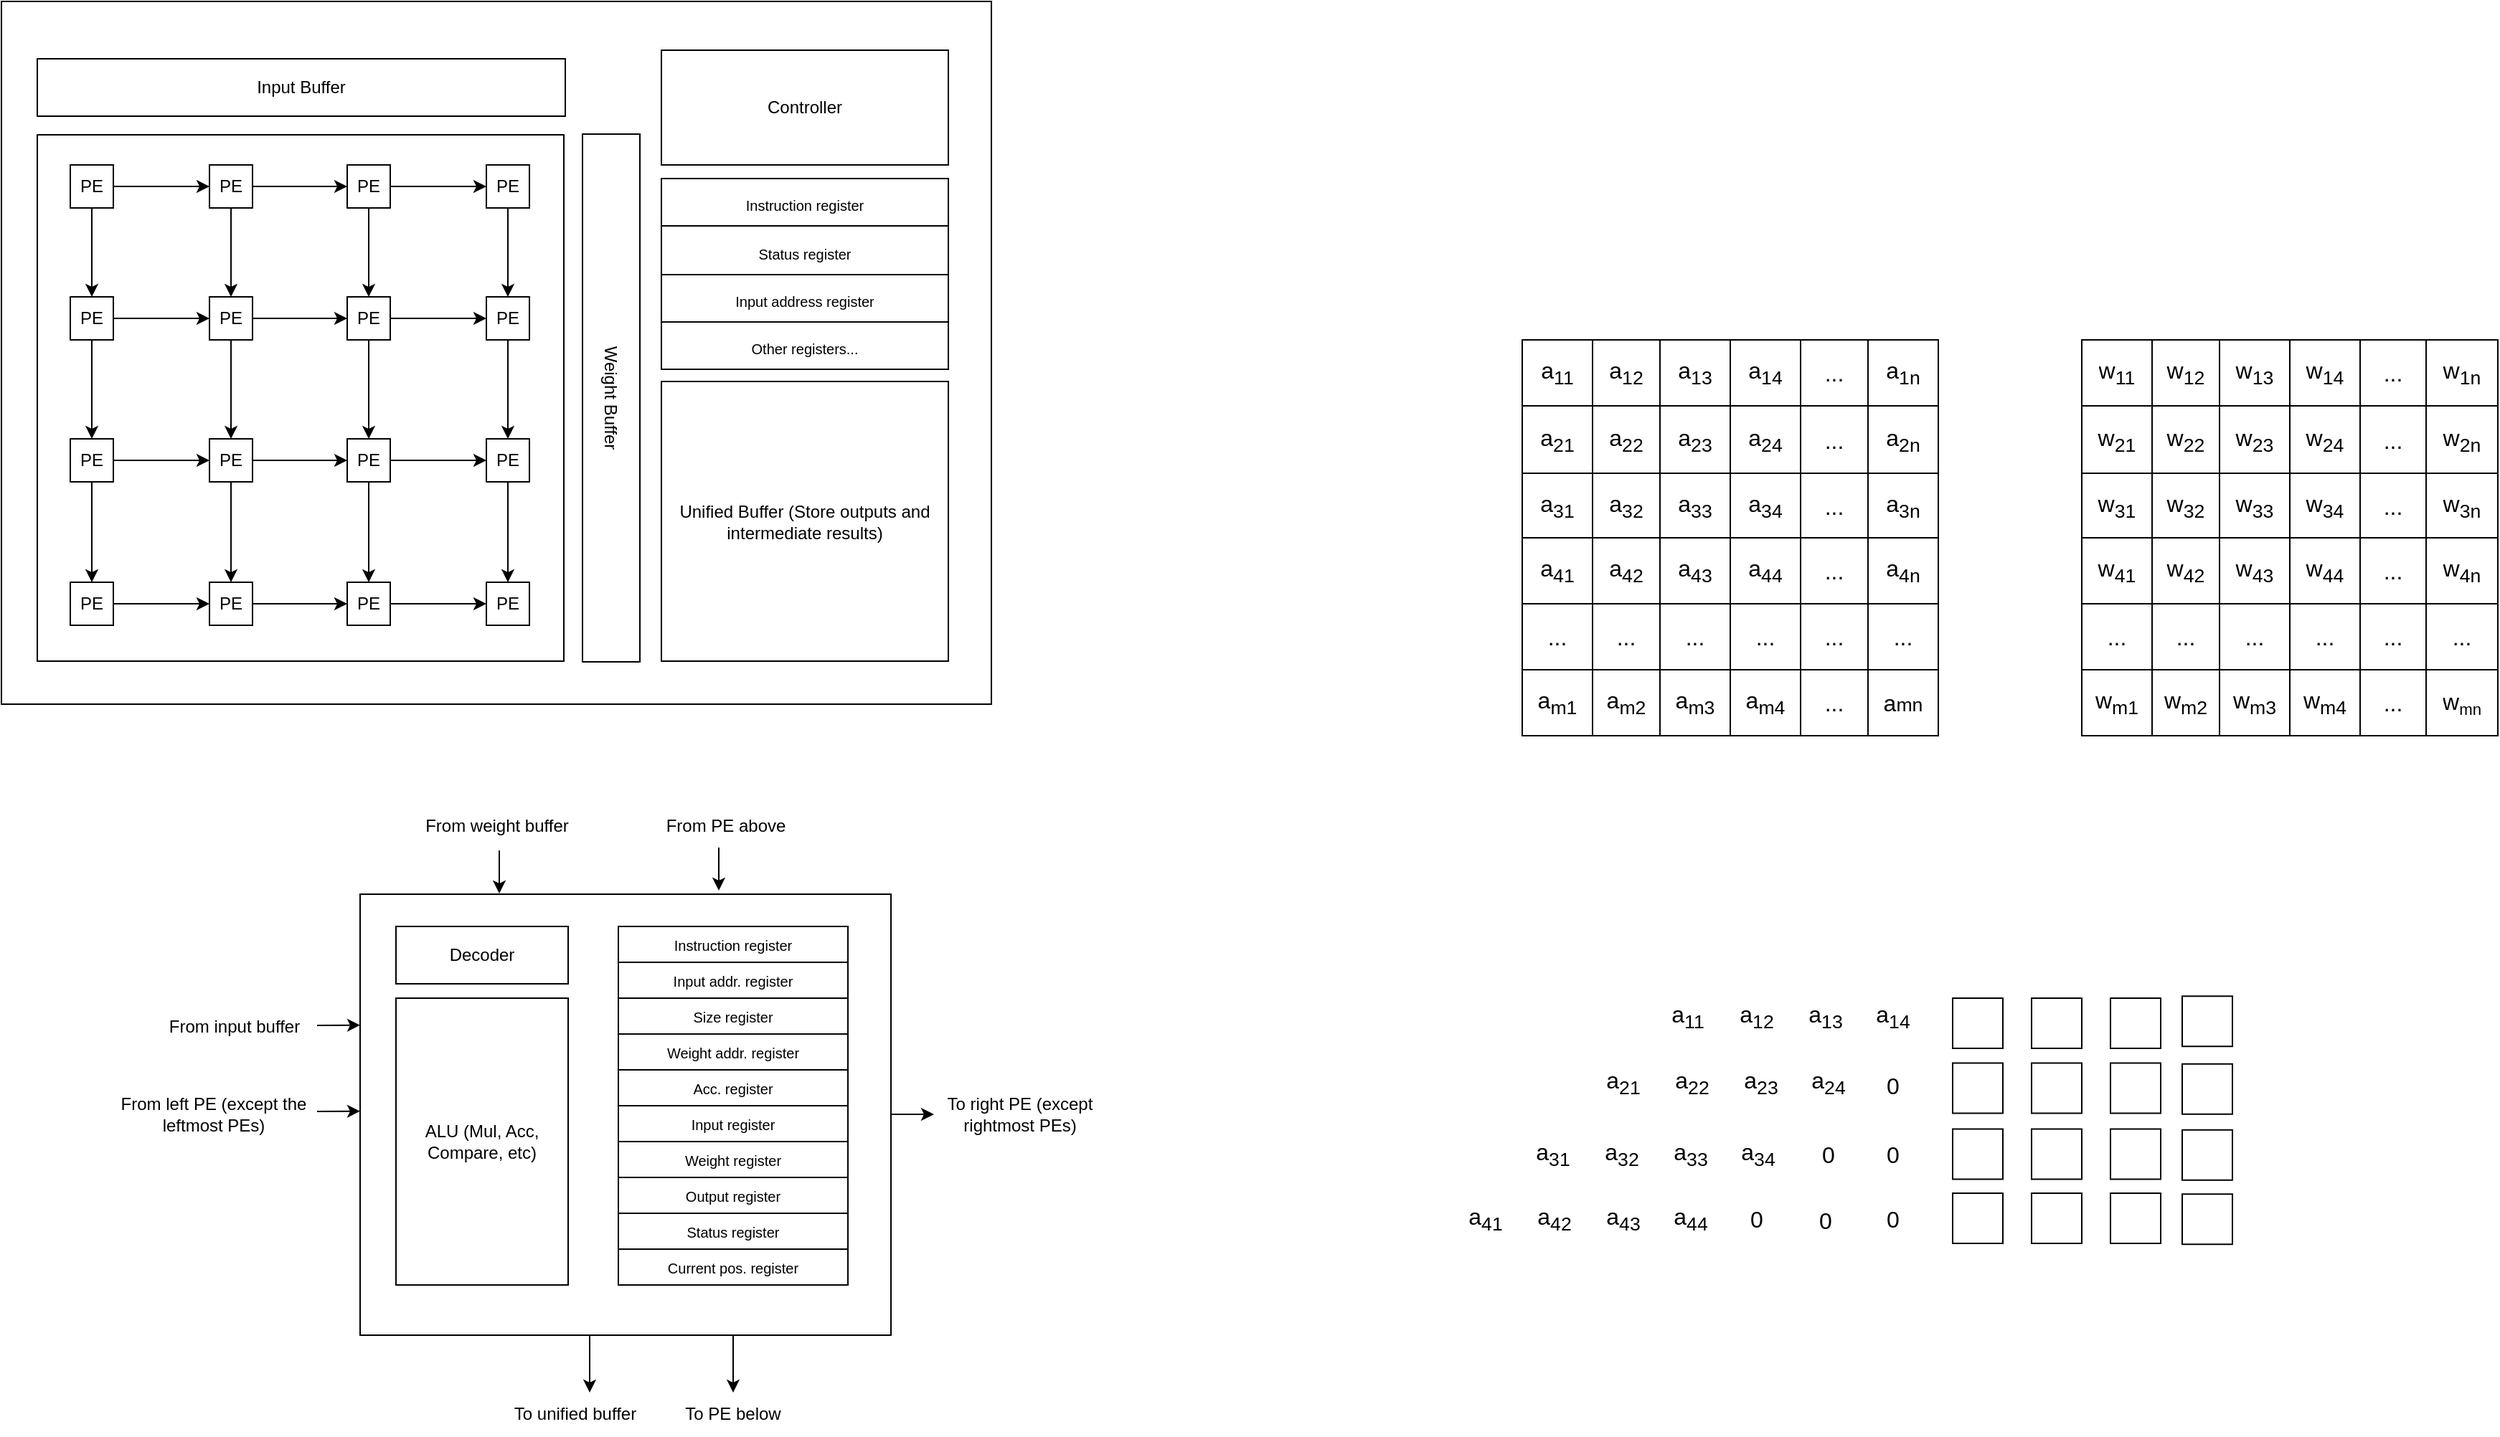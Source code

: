 <mxfile version="22.1.3" type="github">
  <diagram name="Page-1" id="MLi_b8CRW8CIYBqJFgWO">
    <mxGraphModel dx="2019" dy="1143" grid="1" gridSize="10" guides="1" tooltips="1" connect="1" arrows="1" fold="1" page="1" pageScale="1" pageWidth="850" pageHeight="1100" math="0" shadow="0">
      <root>
        <mxCell id="0" />
        <mxCell id="1" parent="0" />
        <mxCell id="Yna0Ybnk2GWHzLcwSec_-2" value="" style="rounded=0;whiteSpace=wrap;html=1;" parent="1" vertex="1">
          <mxGeometry x="80" y="180" width="690" height="490" as="geometry" />
        </mxCell>
        <mxCell id="Yna0Ybnk2GWHzLcwSec_-39" value="" style="whiteSpace=wrap;html=1;aspect=fixed;shadow=0;" parent="1" vertex="1">
          <mxGeometry x="105" y="273" width="367" height="367" as="geometry" />
        </mxCell>
        <mxCell id="Yna0Ybnk2GWHzLcwSec_-23" value="PE" style="whiteSpace=wrap;html=1;aspect=fixed;" parent="1" vertex="1">
          <mxGeometry x="418" y="585" width="30" height="30" as="geometry" />
        </mxCell>
        <mxCell id="Yna0Ybnk2GWHzLcwSec_-63" style="edgeStyle=orthogonalEdgeStyle;rounded=0;orthogonalLoop=1;jettySize=auto;html=1;entryX=0;entryY=0.5;entryDx=0;entryDy=0;" parent="1" source="Yna0Ybnk2GWHzLcwSec_-24" target="Yna0Ybnk2GWHzLcwSec_-23" edge="1">
          <mxGeometry relative="1" as="geometry" />
        </mxCell>
        <mxCell id="Yna0Ybnk2GWHzLcwSec_-24" value="PE" style="whiteSpace=wrap;html=1;aspect=fixed;" parent="1" vertex="1">
          <mxGeometry x="321" y="585" width="30" height="30" as="geometry" />
        </mxCell>
        <mxCell id="Yna0Ybnk2GWHzLcwSec_-62" style="edgeStyle=orthogonalEdgeStyle;rounded=0;orthogonalLoop=1;jettySize=auto;html=1;entryX=0;entryY=0.5;entryDx=0;entryDy=0;" parent="1" source="Yna0Ybnk2GWHzLcwSec_-25" target="Yna0Ybnk2GWHzLcwSec_-24" edge="1">
          <mxGeometry relative="1" as="geometry" />
        </mxCell>
        <mxCell id="Yna0Ybnk2GWHzLcwSec_-25" value="PE" style="whiteSpace=wrap;html=1;aspect=fixed;" parent="1" vertex="1">
          <mxGeometry x="225" y="585" width="30" height="30" as="geometry" />
        </mxCell>
        <mxCell id="Yna0Ybnk2GWHzLcwSec_-61" style="edgeStyle=orthogonalEdgeStyle;rounded=0;orthogonalLoop=1;jettySize=auto;html=1;entryX=0;entryY=0.5;entryDx=0;entryDy=0;" parent="1" source="Yna0Ybnk2GWHzLcwSec_-26" target="Yna0Ybnk2GWHzLcwSec_-25" edge="1">
          <mxGeometry relative="1" as="geometry" />
        </mxCell>
        <mxCell id="Yna0Ybnk2GWHzLcwSec_-26" value="PE" style="whiteSpace=wrap;html=1;aspect=fixed;" parent="1" vertex="1">
          <mxGeometry x="128" y="585" width="30" height="30" as="geometry" />
        </mxCell>
        <mxCell id="Yna0Ybnk2GWHzLcwSec_-54" style="edgeStyle=orthogonalEdgeStyle;rounded=0;orthogonalLoop=1;jettySize=auto;html=1;" parent="1" source="Yna0Ybnk2GWHzLcwSec_-27" target="Yna0Ybnk2GWHzLcwSec_-28" edge="1">
          <mxGeometry relative="1" as="geometry" />
        </mxCell>
        <mxCell id="Yna0Ybnk2GWHzLcwSec_-60" style="edgeStyle=orthogonalEdgeStyle;rounded=0;orthogonalLoop=1;jettySize=auto;html=1;entryX=0.5;entryY=0;entryDx=0;entryDy=0;" parent="1" source="Yna0Ybnk2GWHzLcwSec_-27" target="Yna0Ybnk2GWHzLcwSec_-26" edge="1">
          <mxGeometry relative="1" as="geometry" />
        </mxCell>
        <mxCell id="Yna0Ybnk2GWHzLcwSec_-27" value="PE" style="whiteSpace=wrap;html=1;aspect=fixed;" parent="1" vertex="1">
          <mxGeometry x="128" y="485" width="30" height="30" as="geometry" />
        </mxCell>
        <mxCell id="Yna0Ybnk2GWHzLcwSec_-55" style="edgeStyle=orthogonalEdgeStyle;rounded=0;orthogonalLoop=1;jettySize=auto;html=1;entryX=0;entryY=0.5;entryDx=0;entryDy=0;" parent="1" source="Yna0Ybnk2GWHzLcwSec_-28" target="Yna0Ybnk2GWHzLcwSec_-29" edge="1">
          <mxGeometry relative="1" as="geometry" />
        </mxCell>
        <mxCell id="Yna0Ybnk2GWHzLcwSec_-59" style="edgeStyle=orthogonalEdgeStyle;rounded=0;orthogonalLoop=1;jettySize=auto;html=1;entryX=0.5;entryY=0;entryDx=0;entryDy=0;" parent="1" source="Yna0Ybnk2GWHzLcwSec_-28" target="Yna0Ybnk2GWHzLcwSec_-25" edge="1">
          <mxGeometry relative="1" as="geometry">
            <mxPoint x="240" y="581" as="targetPoint" />
          </mxGeometry>
        </mxCell>
        <mxCell id="Yna0Ybnk2GWHzLcwSec_-28" value="PE" style="whiteSpace=wrap;html=1;aspect=fixed;" parent="1" vertex="1">
          <mxGeometry x="225" y="485" width="30" height="30" as="geometry" />
        </mxCell>
        <mxCell id="Yna0Ybnk2GWHzLcwSec_-56" style="edgeStyle=orthogonalEdgeStyle;rounded=0;orthogonalLoop=1;jettySize=auto;html=1;entryX=0;entryY=0.5;entryDx=0;entryDy=0;" parent="1" source="Yna0Ybnk2GWHzLcwSec_-29" target="Yna0Ybnk2GWHzLcwSec_-30" edge="1">
          <mxGeometry relative="1" as="geometry" />
        </mxCell>
        <mxCell id="Yna0Ybnk2GWHzLcwSec_-58" style="edgeStyle=orthogonalEdgeStyle;rounded=0;orthogonalLoop=1;jettySize=auto;html=1;entryX=0.5;entryY=0;entryDx=0;entryDy=0;" parent="1" source="Yna0Ybnk2GWHzLcwSec_-29" target="Yna0Ybnk2GWHzLcwSec_-24" edge="1">
          <mxGeometry relative="1" as="geometry" />
        </mxCell>
        <mxCell id="Yna0Ybnk2GWHzLcwSec_-29" value="PE" style="whiteSpace=wrap;html=1;aspect=fixed;" parent="1" vertex="1">
          <mxGeometry x="321" y="485" width="30" height="30" as="geometry" />
        </mxCell>
        <mxCell id="Yna0Ybnk2GWHzLcwSec_-57" style="edgeStyle=orthogonalEdgeStyle;rounded=0;orthogonalLoop=1;jettySize=auto;html=1;entryX=0.5;entryY=0;entryDx=0;entryDy=0;" parent="1" source="Yna0Ybnk2GWHzLcwSec_-30" target="Yna0Ybnk2GWHzLcwSec_-23" edge="1">
          <mxGeometry relative="1" as="geometry" />
        </mxCell>
        <mxCell id="Yna0Ybnk2GWHzLcwSec_-30" value="PE" style="whiteSpace=wrap;html=1;aspect=fixed;" parent="1" vertex="1">
          <mxGeometry x="418" y="485" width="30" height="30" as="geometry" />
        </mxCell>
        <mxCell id="Yna0Ybnk2GWHzLcwSec_-50" style="edgeStyle=orthogonalEdgeStyle;rounded=0;orthogonalLoop=1;jettySize=auto;html=1;" parent="1" source="Yna0Ybnk2GWHzLcwSec_-31" target="Yna0Ybnk2GWHzLcwSec_-30" edge="1">
          <mxGeometry relative="1" as="geometry" />
        </mxCell>
        <mxCell id="Yna0Ybnk2GWHzLcwSec_-31" value="PE" style="whiteSpace=wrap;html=1;aspect=fixed;" parent="1" vertex="1">
          <mxGeometry x="418" y="386" width="30" height="30" as="geometry" />
        </mxCell>
        <mxCell id="Yna0Ybnk2GWHzLcwSec_-49" style="edgeStyle=orthogonalEdgeStyle;rounded=0;orthogonalLoop=1;jettySize=auto;html=1;entryX=0;entryY=0.5;entryDx=0;entryDy=0;" parent="1" source="Yna0Ybnk2GWHzLcwSec_-32" target="Yna0Ybnk2GWHzLcwSec_-31" edge="1">
          <mxGeometry relative="1" as="geometry" />
        </mxCell>
        <mxCell id="Yna0Ybnk2GWHzLcwSec_-51" style="edgeStyle=orthogonalEdgeStyle;rounded=0;orthogonalLoop=1;jettySize=auto;html=1;" parent="1" source="Yna0Ybnk2GWHzLcwSec_-32" target="Yna0Ybnk2GWHzLcwSec_-29" edge="1">
          <mxGeometry relative="1" as="geometry" />
        </mxCell>
        <mxCell id="Yna0Ybnk2GWHzLcwSec_-32" value="PE" style="whiteSpace=wrap;html=1;aspect=fixed;" parent="1" vertex="1">
          <mxGeometry x="321" y="386" width="30" height="30" as="geometry" />
        </mxCell>
        <mxCell id="Yna0Ybnk2GWHzLcwSec_-48" style="edgeStyle=orthogonalEdgeStyle;rounded=0;orthogonalLoop=1;jettySize=auto;html=1;entryX=0;entryY=0.5;entryDx=0;entryDy=0;" parent="1" source="Yna0Ybnk2GWHzLcwSec_-33" target="Yna0Ybnk2GWHzLcwSec_-32" edge="1">
          <mxGeometry relative="1" as="geometry" />
        </mxCell>
        <mxCell id="Yna0Ybnk2GWHzLcwSec_-52" style="edgeStyle=orthogonalEdgeStyle;rounded=0;orthogonalLoop=1;jettySize=auto;html=1;entryX=0.5;entryY=0;entryDx=0;entryDy=0;" parent="1" source="Yna0Ybnk2GWHzLcwSec_-33" target="Yna0Ybnk2GWHzLcwSec_-28" edge="1">
          <mxGeometry relative="1" as="geometry" />
        </mxCell>
        <mxCell id="Yna0Ybnk2GWHzLcwSec_-33" value="PE" style="whiteSpace=wrap;html=1;aspect=fixed;" parent="1" vertex="1">
          <mxGeometry x="225" y="386" width="30" height="30" as="geometry" />
        </mxCell>
        <mxCell id="Yna0Ybnk2GWHzLcwSec_-47" style="edgeStyle=orthogonalEdgeStyle;rounded=0;orthogonalLoop=1;jettySize=auto;html=1;entryX=0;entryY=0.5;entryDx=0;entryDy=0;" parent="1" source="Yna0Ybnk2GWHzLcwSec_-34" target="Yna0Ybnk2GWHzLcwSec_-33" edge="1">
          <mxGeometry relative="1" as="geometry" />
        </mxCell>
        <mxCell id="Yna0Ybnk2GWHzLcwSec_-53" style="edgeStyle=orthogonalEdgeStyle;rounded=0;orthogonalLoop=1;jettySize=auto;html=1;entryX=0.5;entryY=0;entryDx=0;entryDy=0;" parent="1" source="Yna0Ybnk2GWHzLcwSec_-34" target="Yna0Ybnk2GWHzLcwSec_-27" edge="1">
          <mxGeometry relative="1" as="geometry" />
        </mxCell>
        <mxCell id="Yna0Ybnk2GWHzLcwSec_-34" value="PE" style="whiteSpace=wrap;html=1;aspect=fixed;" parent="1" vertex="1">
          <mxGeometry x="128" y="386" width="30" height="30" as="geometry" />
        </mxCell>
        <mxCell id="Yna0Ybnk2GWHzLcwSec_-40" style="edgeStyle=orthogonalEdgeStyle;rounded=0;orthogonalLoop=1;jettySize=auto;html=1;entryX=0;entryY=0.5;entryDx=0;entryDy=0;" parent="1" source="Yna0Ybnk2GWHzLcwSec_-35" target="Yna0Ybnk2GWHzLcwSec_-36" edge="1">
          <mxGeometry relative="1" as="geometry" />
        </mxCell>
        <mxCell id="Yna0Ybnk2GWHzLcwSec_-43" style="edgeStyle=orthogonalEdgeStyle;rounded=0;orthogonalLoop=1;jettySize=auto;html=1;entryX=0.5;entryY=0;entryDx=0;entryDy=0;" parent="1" source="Yna0Ybnk2GWHzLcwSec_-35" target="Yna0Ybnk2GWHzLcwSec_-34" edge="1">
          <mxGeometry relative="1" as="geometry" />
        </mxCell>
        <mxCell id="Yna0Ybnk2GWHzLcwSec_-35" value="PE" style="whiteSpace=wrap;html=1;aspect=fixed;" parent="1" vertex="1">
          <mxGeometry x="128" y="294" width="30" height="30" as="geometry" />
        </mxCell>
        <mxCell id="Yna0Ybnk2GWHzLcwSec_-41" style="edgeStyle=orthogonalEdgeStyle;rounded=0;orthogonalLoop=1;jettySize=auto;html=1;entryX=0;entryY=0.5;entryDx=0;entryDy=0;" parent="1" source="Yna0Ybnk2GWHzLcwSec_-36" target="Yna0Ybnk2GWHzLcwSec_-37" edge="1">
          <mxGeometry relative="1" as="geometry" />
        </mxCell>
        <mxCell id="Yna0Ybnk2GWHzLcwSec_-44" style="edgeStyle=orthogonalEdgeStyle;rounded=0;orthogonalLoop=1;jettySize=auto;html=1;entryX=0.5;entryY=0;entryDx=0;entryDy=0;" parent="1" source="Yna0Ybnk2GWHzLcwSec_-36" target="Yna0Ybnk2GWHzLcwSec_-33" edge="1">
          <mxGeometry relative="1" as="geometry" />
        </mxCell>
        <mxCell id="Yna0Ybnk2GWHzLcwSec_-36" value="PE" style="whiteSpace=wrap;html=1;aspect=fixed;" parent="1" vertex="1">
          <mxGeometry x="225" y="294" width="30" height="30" as="geometry" />
        </mxCell>
        <mxCell id="Yna0Ybnk2GWHzLcwSec_-42" style="edgeStyle=orthogonalEdgeStyle;rounded=0;orthogonalLoop=1;jettySize=auto;html=1;entryX=0;entryY=0.5;entryDx=0;entryDy=0;" parent="1" source="Yna0Ybnk2GWHzLcwSec_-37" target="Yna0Ybnk2GWHzLcwSec_-38" edge="1">
          <mxGeometry relative="1" as="geometry" />
        </mxCell>
        <mxCell id="Yna0Ybnk2GWHzLcwSec_-45" style="edgeStyle=orthogonalEdgeStyle;rounded=0;orthogonalLoop=1;jettySize=auto;html=1;entryX=0.5;entryY=0;entryDx=0;entryDy=0;" parent="1" source="Yna0Ybnk2GWHzLcwSec_-37" target="Yna0Ybnk2GWHzLcwSec_-32" edge="1">
          <mxGeometry relative="1" as="geometry" />
        </mxCell>
        <mxCell id="Yna0Ybnk2GWHzLcwSec_-37" value="PE" style="whiteSpace=wrap;html=1;aspect=fixed;" parent="1" vertex="1">
          <mxGeometry x="321" y="294" width="30" height="30" as="geometry" />
        </mxCell>
        <mxCell id="Yna0Ybnk2GWHzLcwSec_-46" style="edgeStyle=orthogonalEdgeStyle;rounded=0;orthogonalLoop=1;jettySize=auto;html=1;" parent="1" source="Yna0Ybnk2GWHzLcwSec_-38" target="Yna0Ybnk2GWHzLcwSec_-31" edge="1">
          <mxGeometry relative="1" as="geometry" />
        </mxCell>
        <mxCell id="Yna0Ybnk2GWHzLcwSec_-38" value="PE" style="whiteSpace=wrap;html=1;aspect=fixed;" parent="1" vertex="1">
          <mxGeometry x="418" y="294" width="30" height="30" as="geometry" />
        </mxCell>
        <mxCell id="Yna0Ybnk2GWHzLcwSec_-65" value="Input Buffer" style="rounded=0;whiteSpace=wrap;html=1;" parent="1" vertex="1">
          <mxGeometry x="105" y="220" width="368" height="40" as="geometry" />
        </mxCell>
        <mxCell id="Yna0Ybnk2GWHzLcwSec_-66" value="Unified Buffer (Store outputs and intermediate results)" style="rounded=0;whiteSpace=wrap;html=1;" parent="1" vertex="1">
          <mxGeometry x="540" y="445" width="200" height="195" as="geometry" />
        </mxCell>
        <mxCell id="Yna0Ybnk2GWHzLcwSec_-67" value="Weight Buffer" style="rounded=0;whiteSpace=wrap;html=1;rotation=90;" parent="1" vertex="1">
          <mxGeometry x="321" y="436.5" width="368" height="40" as="geometry" />
        </mxCell>
        <mxCell id="Yna0Ybnk2GWHzLcwSec_-68" value="Controller" style="rounded=0;whiteSpace=wrap;html=1;" parent="1" vertex="1">
          <mxGeometry x="540" y="214" width="200" height="80" as="geometry" />
        </mxCell>
        <mxCell id="Yna0Ybnk2GWHzLcwSec_-70" value="" style="shape=table;startSize=0;container=1;collapsible=0;childLayout=tableLayout;fontSize=16;" parent="1" vertex="1">
          <mxGeometry x="540" y="303.5" width="200" height="133" as="geometry" />
        </mxCell>
        <mxCell id="Yna0Ybnk2GWHzLcwSec_-71" value="" style="shape=tableRow;horizontal=0;startSize=0;swimlaneHead=0;swimlaneBody=0;strokeColor=inherit;top=0;left=0;bottom=0;right=0;collapsible=0;dropTarget=0;fillColor=none;points=[[0,0.5],[1,0.5]];portConstraint=eastwest;fontSize=16;" parent="Yna0Ybnk2GWHzLcwSec_-70" vertex="1">
          <mxGeometry width="200" height="33" as="geometry" />
        </mxCell>
        <mxCell id="Yna0Ybnk2GWHzLcwSec_-72" value="&lt;font style=&quot;font-size: 10px;&quot;&gt;Instruction register&lt;/font&gt;" style="shape=partialRectangle;html=1;whiteSpace=wrap;connectable=0;strokeColor=inherit;overflow=hidden;fillColor=none;top=0;left=0;bottom=0;right=0;pointerEvents=1;fontSize=16;" parent="Yna0Ybnk2GWHzLcwSec_-71" vertex="1">
          <mxGeometry width="200" height="33" as="geometry">
            <mxRectangle width="200" height="33" as="alternateBounds" />
          </mxGeometry>
        </mxCell>
        <mxCell id="Yna0Ybnk2GWHzLcwSec_-75" value="" style="shape=tableRow;horizontal=0;startSize=0;swimlaneHead=0;swimlaneBody=0;strokeColor=inherit;top=0;left=0;bottom=0;right=0;collapsible=0;dropTarget=0;fillColor=none;points=[[0,0.5],[1,0.5]];portConstraint=eastwest;fontSize=16;" parent="Yna0Ybnk2GWHzLcwSec_-70" vertex="1">
          <mxGeometry y="33" width="200" height="34" as="geometry" />
        </mxCell>
        <mxCell id="Yna0Ybnk2GWHzLcwSec_-76" value="&lt;font style=&quot;font-size: 10px;&quot;&gt;&lt;font style=&quot;font-size: 10px;&quot;&gt;Status&amp;nbsp;&lt;/font&gt;register&lt;/font&gt;" style="shape=partialRectangle;html=1;whiteSpace=wrap;connectable=0;strokeColor=inherit;overflow=hidden;fillColor=none;top=0;left=0;bottom=0;right=0;pointerEvents=1;fontSize=16;" parent="Yna0Ybnk2GWHzLcwSec_-75" vertex="1">
          <mxGeometry width="200" height="34" as="geometry">
            <mxRectangle width="200" height="34" as="alternateBounds" />
          </mxGeometry>
        </mxCell>
        <mxCell id="Yna0Ybnk2GWHzLcwSec_-86" style="shape=tableRow;horizontal=0;startSize=0;swimlaneHead=0;swimlaneBody=0;strokeColor=inherit;top=0;left=0;bottom=0;right=0;collapsible=0;dropTarget=0;fillColor=none;points=[[0,0.5],[1,0.5]];portConstraint=eastwest;fontSize=16;" parent="Yna0Ybnk2GWHzLcwSec_-70" vertex="1">
          <mxGeometry y="67" width="200" height="33" as="geometry" />
        </mxCell>
        <mxCell id="Yna0Ybnk2GWHzLcwSec_-87" value="&lt;span style=&quot;font-size: 10px;&quot;&gt;Input address register&lt;/span&gt;" style="shape=partialRectangle;html=1;whiteSpace=wrap;connectable=0;strokeColor=inherit;overflow=hidden;fillColor=none;top=0;left=0;bottom=0;right=0;pointerEvents=1;fontSize=16;" parent="Yna0Ybnk2GWHzLcwSec_-86" vertex="1">
          <mxGeometry width="200" height="33" as="geometry">
            <mxRectangle width="200" height="33" as="alternateBounds" />
          </mxGeometry>
        </mxCell>
        <mxCell id="Yna0Ybnk2GWHzLcwSec_-91" style="shape=tableRow;horizontal=0;startSize=0;swimlaneHead=0;swimlaneBody=0;strokeColor=inherit;top=0;left=0;bottom=0;right=0;collapsible=0;dropTarget=0;fillColor=none;points=[[0,0.5],[1,0.5]];portConstraint=eastwest;fontSize=16;" parent="Yna0Ybnk2GWHzLcwSec_-70" vertex="1">
          <mxGeometry y="100" width="200" height="33" as="geometry" />
        </mxCell>
        <mxCell id="Yna0Ybnk2GWHzLcwSec_-92" value="&lt;font style=&quot;font-size: 10px;&quot;&gt;Other registers...&lt;/font&gt;" style="shape=partialRectangle;html=1;whiteSpace=wrap;connectable=0;strokeColor=inherit;overflow=hidden;fillColor=none;top=0;left=0;bottom=0;right=0;pointerEvents=1;fontSize=16;" parent="Yna0Ybnk2GWHzLcwSec_-91" vertex="1">
          <mxGeometry width="200" height="33" as="geometry">
            <mxRectangle width="200" height="33" as="alternateBounds" />
          </mxGeometry>
        </mxCell>
        <mxCell id="Yna0Ybnk2GWHzLcwSec_-106" style="edgeStyle=orthogonalEdgeStyle;rounded=0;orthogonalLoop=1;jettySize=auto;html=1;" parent="1" edge="1">
          <mxGeometry relative="1" as="geometry">
            <mxPoint x="730" y="956" as="targetPoint" />
            <mxPoint x="700" y="956" as="sourcePoint" />
            <Array as="points">
              <mxPoint x="720" y="956" />
            </Array>
          </mxGeometry>
        </mxCell>
        <mxCell id="Yna0Ybnk2GWHzLcwSec_-107" style="edgeStyle=orthogonalEdgeStyle;rounded=0;orthogonalLoop=1;jettySize=auto;html=1;" parent="1" source="Yna0Ybnk2GWHzLcwSec_-93" edge="1">
          <mxGeometry relative="1" as="geometry">
            <mxPoint x="490" y="1150" as="targetPoint" />
            <Array as="points">
              <mxPoint x="490" y="1150" />
            </Array>
          </mxGeometry>
        </mxCell>
        <mxCell id="Yna0Ybnk2GWHzLcwSec_-125" style="edgeStyle=orthogonalEdgeStyle;rounded=0;orthogonalLoop=1;jettySize=auto;html=1;" parent="1" source="Yna0Ybnk2GWHzLcwSec_-93" target="Yna0Ybnk2GWHzLcwSec_-122" edge="1">
          <mxGeometry relative="1" as="geometry">
            <Array as="points">
              <mxPoint x="590" y="1120" />
              <mxPoint x="590" y="1120" />
            </Array>
          </mxGeometry>
        </mxCell>
        <mxCell id="Yna0Ybnk2GWHzLcwSec_-93" value="" style="rounded=0;whiteSpace=wrap;html=1;" parent="1" vertex="1">
          <mxGeometry x="330" y="802.5" width="370" height="307.5" as="geometry" />
        </mxCell>
        <mxCell id="Yna0Ybnk2GWHzLcwSec_-94" value="Decoder" style="rounded=0;whiteSpace=wrap;html=1;" parent="1" vertex="1">
          <mxGeometry x="355" y="825" width="120" height="40" as="geometry" />
        </mxCell>
        <mxCell id="Yna0Ybnk2GWHzLcwSec_-95" value="ALU (Mul, Acc, Compare, etc)" style="rounded=0;whiteSpace=wrap;html=1;" parent="1" vertex="1">
          <mxGeometry x="355" y="875" width="120" height="200" as="geometry" />
        </mxCell>
        <mxCell id="Yna0Ybnk2GWHzLcwSec_-96" value="Input addr. register" style="rounded=0;whiteSpace=wrap;html=1;fontSize=10;" parent="1" vertex="1">
          <mxGeometry x="510" y="850" width="160" height="25" as="geometry" />
        </mxCell>
        <mxCell id="Yna0Ybnk2GWHzLcwSec_-97" value="Size register" style="rounded=0;whiteSpace=wrap;html=1;fontSize=10;" parent="1" vertex="1">
          <mxGeometry x="510" y="875" width="160" height="25" as="geometry" />
        </mxCell>
        <mxCell id="Yna0Ybnk2GWHzLcwSec_-98" value="Weight addr. register" style="rounded=0;whiteSpace=wrap;html=1;fontSize=10;" parent="1" vertex="1">
          <mxGeometry x="510" y="900" width="160" height="25" as="geometry" />
        </mxCell>
        <mxCell id="Yna0Ybnk2GWHzLcwSec_-99" value="Instruction register" style="rounded=0;whiteSpace=wrap;html=1;fontSize=10;" parent="1" vertex="1">
          <mxGeometry x="510" y="825" width="160" height="25" as="geometry" />
        </mxCell>
        <mxCell id="Yna0Ybnk2GWHzLcwSec_-100" value="Acc. register" style="rounded=0;whiteSpace=wrap;html=1;fontSize=10;" parent="1" vertex="1">
          <mxGeometry x="510" y="925" width="160" height="25" as="geometry" />
        </mxCell>
        <mxCell id="Yna0Ybnk2GWHzLcwSec_-101" value="Output register" style="rounded=0;whiteSpace=wrap;html=1;fontSize=10;" parent="1" vertex="1">
          <mxGeometry x="510" y="1000" width="160" height="25" as="geometry" />
        </mxCell>
        <mxCell id="Yna0Ybnk2GWHzLcwSec_-102" value="Input register" style="rounded=0;whiteSpace=wrap;html=1;fontSize=10;" parent="1" vertex="1">
          <mxGeometry x="510" y="950" width="160" height="25" as="geometry" />
        </mxCell>
        <mxCell id="Yna0Ybnk2GWHzLcwSec_-103" value="Weight register" style="rounded=0;whiteSpace=wrap;html=1;fontSize=10;" parent="1" vertex="1">
          <mxGeometry x="510" y="975" width="160" height="25" as="geometry" />
        </mxCell>
        <mxCell id="Yna0Ybnk2GWHzLcwSec_-104" value="Status register" style="rounded=0;whiteSpace=wrap;html=1;fontSize=10;" parent="1" vertex="1">
          <mxGeometry x="510" y="1025" width="160" height="25" as="geometry" />
        </mxCell>
        <mxCell id="Yna0Ybnk2GWHzLcwSec_-105" value="Current pos. register" style="rounded=0;whiteSpace=wrap;html=1;fontSize=10;" parent="1" vertex="1">
          <mxGeometry x="510" y="1050" width="160" height="25" as="geometry" />
        </mxCell>
        <mxCell id="Yna0Ybnk2GWHzLcwSec_-110" value="" style="endArrow=classic;html=1;rounded=0;entryX=0;entryY=0.523;entryDx=0;entryDy=0;entryPerimeter=0;" parent="1" edge="1">
          <mxGeometry width="50" height="50" relative="1" as="geometry">
            <mxPoint x="300" y="954" as="sourcePoint" />
            <mxPoint x="330" y="953.86" as="targetPoint" />
          </mxGeometry>
        </mxCell>
        <mxCell id="Yna0Ybnk2GWHzLcwSec_-111" value="" style="endArrow=classic;html=1;rounded=0;" parent="1" edge="1">
          <mxGeometry width="50" height="50" relative="1" as="geometry">
            <mxPoint x="427" y="772" as="sourcePoint" />
            <mxPoint x="427" y="802" as="targetPoint" />
            <Array as="points">
              <mxPoint x="427" y="772" />
            </Array>
          </mxGeometry>
        </mxCell>
        <mxCell id="Yna0Ybnk2GWHzLcwSec_-112" value="" style="endArrow=classic;html=1;rounded=0;" parent="1" edge="1">
          <mxGeometry width="50" height="50" relative="1" as="geometry">
            <mxPoint x="580" y="780" as="sourcePoint" />
            <mxPoint x="580" y="800" as="targetPoint" />
            <Array as="points">
              <mxPoint x="580" y="770" />
              <mxPoint x="580" y="780" />
            </Array>
          </mxGeometry>
        </mxCell>
        <mxCell id="Yna0Ybnk2GWHzLcwSec_-113" value="From weight buffer" style="text;html=1;strokeColor=none;fillColor=none;align=center;verticalAlign=middle;whiteSpace=wrap;rounded=0;" parent="1" vertex="1">
          <mxGeometry x="369" y="740" width="113" height="30" as="geometry" />
        </mxCell>
        <mxCell id="Yna0Ybnk2GWHzLcwSec_-114" value="From PE above" style="text;html=1;strokeColor=none;fillColor=none;align=center;verticalAlign=middle;whiteSpace=wrap;rounded=0;" parent="1" vertex="1">
          <mxGeometry x="530" y="740" width="110" height="30" as="geometry" />
        </mxCell>
        <mxCell id="Yna0Ybnk2GWHzLcwSec_-115" value="From left PE (except the leftmost PEs)" style="text;html=1;strokeColor=none;fillColor=none;align=center;verticalAlign=middle;whiteSpace=wrap;rounded=0;" parent="1" vertex="1">
          <mxGeometry x="158" y="921.25" width="140" height="70" as="geometry" />
        </mxCell>
        <mxCell id="Yna0Ybnk2GWHzLcwSec_-116" value="To right PE (except rightmost PEs)" style="text;html=1;strokeColor=none;fillColor=none;align=center;verticalAlign=middle;whiteSpace=wrap;rounded=0;" parent="1" vertex="1">
          <mxGeometry x="720" y="926.25" width="140" height="60" as="geometry" />
        </mxCell>
        <mxCell id="Yna0Ybnk2GWHzLcwSec_-120" value="" style="endArrow=classic;html=1;rounded=0;entryX=0;entryY=0.523;entryDx=0;entryDy=0;entryPerimeter=0;" parent="1" edge="1">
          <mxGeometry width="50" height="50" relative="1" as="geometry">
            <mxPoint x="300" y="894" as="sourcePoint" />
            <mxPoint x="330" y="893.86" as="targetPoint" />
          </mxGeometry>
        </mxCell>
        <mxCell id="Yna0Ybnk2GWHzLcwSec_-121" value="From input buffer" style="text;html=1;strokeColor=none;fillColor=none;align=center;verticalAlign=middle;whiteSpace=wrap;rounded=0;" parent="1" vertex="1">
          <mxGeometry x="185" y="880" width="115" height="30" as="geometry" />
        </mxCell>
        <mxCell id="Yna0Ybnk2GWHzLcwSec_-122" value="To PE below" style="text;html=1;strokeColor=none;fillColor=none;align=center;verticalAlign=middle;whiteSpace=wrap;rounded=0;" parent="1" vertex="1">
          <mxGeometry x="550" y="1150" width="80" height="30" as="geometry" />
        </mxCell>
        <mxCell id="Yna0Ybnk2GWHzLcwSec_-124" value="To unified buffer" style="text;html=1;strokeColor=none;fillColor=none;align=center;verticalAlign=middle;whiteSpace=wrap;rounded=0;" parent="1" vertex="1">
          <mxGeometry x="430" y="1150" width="100" height="30" as="geometry" />
        </mxCell>
        <mxCell id="1W8piMWGmo_EyxAAPrhg-1" value="" style="shape=table;startSize=0;container=1;collapsible=0;childLayout=tableLayout;fontSize=16;" vertex="1" parent="1">
          <mxGeometry x="1140" y="416" width="290" height="276" as="geometry" />
        </mxCell>
        <mxCell id="1W8piMWGmo_EyxAAPrhg-2" value="" style="shape=tableRow;horizontal=0;startSize=0;swimlaneHead=0;swimlaneBody=0;strokeColor=inherit;top=0;left=0;bottom=0;right=0;collapsible=0;dropTarget=0;fillColor=none;points=[[0,0.5],[1,0.5]];portConstraint=eastwest;fontSize=16;" vertex="1" parent="1W8piMWGmo_EyxAAPrhg-1">
          <mxGeometry width="290" height="46" as="geometry" />
        </mxCell>
        <mxCell id="1W8piMWGmo_EyxAAPrhg-3" value="a&lt;sub&gt;11&lt;/sub&gt;" style="shape=partialRectangle;html=1;whiteSpace=wrap;connectable=0;strokeColor=inherit;overflow=hidden;fillColor=none;top=0;left=0;bottom=0;right=0;pointerEvents=1;fontSize=16;" vertex="1" parent="1W8piMWGmo_EyxAAPrhg-2">
          <mxGeometry width="49" height="46" as="geometry">
            <mxRectangle width="49" height="46" as="alternateBounds" />
          </mxGeometry>
        </mxCell>
        <mxCell id="1W8piMWGmo_EyxAAPrhg-4" value="a&lt;sub style=&quot;border-color: var(--border-color);&quot;&gt;12&lt;/sub&gt;" style="shape=partialRectangle;html=1;whiteSpace=wrap;connectable=0;strokeColor=inherit;overflow=hidden;fillColor=none;top=0;left=0;bottom=0;right=0;pointerEvents=1;fontSize=16;" vertex="1" parent="1W8piMWGmo_EyxAAPrhg-2">
          <mxGeometry x="49" width="47" height="46" as="geometry">
            <mxRectangle width="47" height="46" as="alternateBounds" />
          </mxGeometry>
        </mxCell>
        <mxCell id="1W8piMWGmo_EyxAAPrhg-20" value="a&lt;sub style=&quot;border-color: var(--border-color);&quot;&gt;13&lt;/sub&gt;" style="shape=partialRectangle;html=1;whiteSpace=wrap;connectable=0;strokeColor=inherit;overflow=hidden;fillColor=none;top=0;left=0;bottom=0;right=0;pointerEvents=1;fontSize=16;" vertex="1" parent="1W8piMWGmo_EyxAAPrhg-2">
          <mxGeometry x="96" width="49" height="46" as="geometry">
            <mxRectangle width="49" height="46" as="alternateBounds" />
          </mxGeometry>
        </mxCell>
        <mxCell id="1W8piMWGmo_EyxAAPrhg-24" value="a&lt;sub style=&quot;border-color: var(--border-color);&quot;&gt;14&lt;/sub&gt;" style="shape=partialRectangle;html=1;whiteSpace=wrap;connectable=0;strokeColor=inherit;overflow=hidden;fillColor=none;top=0;left=0;bottom=0;right=0;pointerEvents=1;fontSize=16;" vertex="1" parent="1W8piMWGmo_EyxAAPrhg-2">
          <mxGeometry x="145" width="49" height="46" as="geometry">
            <mxRectangle width="49" height="46" as="alternateBounds" />
          </mxGeometry>
        </mxCell>
        <mxCell id="1W8piMWGmo_EyxAAPrhg-28" value="..." style="shape=partialRectangle;html=1;whiteSpace=wrap;connectable=0;strokeColor=inherit;overflow=hidden;fillColor=none;top=0;left=0;bottom=0;right=0;pointerEvents=1;fontSize=16;" vertex="1" parent="1W8piMWGmo_EyxAAPrhg-2">
          <mxGeometry x="194" width="47" height="46" as="geometry">
            <mxRectangle width="47" height="46" as="alternateBounds" />
          </mxGeometry>
        </mxCell>
        <mxCell id="1W8piMWGmo_EyxAAPrhg-32" value="a&lt;sub style=&quot;border-color: var(--border-color);&quot;&gt;1n&lt;/sub&gt;" style="shape=partialRectangle;html=1;whiteSpace=wrap;connectable=0;strokeColor=inherit;overflow=hidden;fillColor=none;top=0;left=0;bottom=0;right=0;pointerEvents=1;fontSize=16;" vertex="1" parent="1W8piMWGmo_EyxAAPrhg-2">
          <mxGeometry x="241" width="49" height="46" as="geometry">
            <mxRectangle width="49" height="46" as="alternateBounds" />
          </mxGeometry>
        </mxCell>
        <mxCell id="1W8piMWGmo_EyxAAPrhg-6" value="" style="shape=tableRow;horizontal=0;startSize=0;swimlaneHead=0;swimlaneBody=0;strokeColor=inherit;top=0;left=0;bottom=0;right=0;collapsible=0;dropTarget=0;fillColor=none;points=[[0,0.5],[1,0.5]];portConstraint=eastwest;fontSize=16;" vertex="1" parent="1W8piMWGmo_EyxAAPrhg-1">
          <mxGeometry y="46" width="290" height="47" as="geometry" />
        </mxCell>
        <mxCell id="1W8piMWGmo_EyxAAPrhg-7" value="a&lt;sub style=&quot;border-color: var(--border-color);&quot;&gt;21&lt;/sub&gt;" style="shape=partialRectangle;html=1;whiteSpace=wrap;connectable=0;strokeColor=inherit;overflow=hidden;fillColor=none;top=0;left=0;bottom=0;right=0;pointerEvents=1;fontSize=16;" vertex="1" parent="1W8piMWGmo_EyxAAPrhg-6">
          <mxGeometry width="49" height="47" as="geometry">
            <mxRectangle width="49" height="47" as="alternateBounds" />
          </mxGeometry>
        </mxCell>
        <mxCell id="1W8piMWGmo_EyxAAPrhg-8" value="a&lt;sub style=&quot;border-color: var(--border-color);&quot;&gt;22&lt;/sub&gt;" style="shape=partialRectangle;html=1;whiteSpace=wrap;connectable=0;strokeColor=inherit;overflow=hidden;fillColor=none;top=0;left=0;bottom=0;right=0;pointerEvents=1;fontSize=16;" vertex="1" parent="1W8piMWGmo_EyxAAPrhg-6">
          <mxGeometry x="49" width="47" height="47" as="geometry">
            <mxRectangle width="47" height="47" as="alternateBounds" />
          </mxGeometry>
        </mxCell>
        <mxCell id="1W8piMWGmo_EyxAAPrhg-21" value="a&lt;sub style=&quot;border-color: var(--border-color);&quot;&gt;23&lt;/sub&gt;" style="shape=partialRectangle;html=1;whiteSpace=wrap;connectable=0;strokeColor=inherit;overflow=hidden;fillColor=none;top=0;left=0;bottom=0;right=0;pointerEvents=1;fontSize=16;" vertex="1" parent="1W8piMWGmo_EyxAAPrhg-6">
          <mxGeometry x="96" width="49" height="47" as="geometry">
            <mxRectangle width="49" height="47" as="alternateBounds" />
          </mxGeometry>
        </mxCell>
        <mxCell id="1W8piMWGmo_EyxAAPrhg-25" value="a&lt;sub style=&quot;border-color: var(--border-color);&quot;&gt;24&lt;/sub&gt;" style="shape=partialRectangle;html=1;whiteSpace=wrap;connectable=0;strokeColor=inherit;overflow=hidden;fillColor=none;top=0;left=0;bottom=0;right=0;pointerEvents=1;fontSize=16;" vertex="1" parent="1W8piMWGmo_EyxAAPrhg-6">
          <mxGeometry x="145" width="49" height="47" as="geometry">
            <mxRectangle width="49" height="47" as="alternateBounds" />
          </mxGeometry>
        </mxCell>
        <mxCell id="1W8piMWGmo_EyxAAPrhg-29" value="..." style="shape=partialRectangle;html=1;whiteSpace=wrap;connectable=0;strokeColor=inherit;overflow=hidden;fillColor=none;top=0;left=0;bottom=0;right=0;pointerEvents=1;fontSize=16;" vertex="1" parent="1W8piMWGmo_EyxAAPrhg-6">
          <mxGeometry x="194" width="47" height="47" as="geometry">
            <mxRectangle width="47" height="47" as="alternateBounds" />
          </mxGeometry>
        </mxCell>
        <mxCell id="1W8piMWGmo_EyxAAPrhg-33" value="a&lt;sub style=&quot;border-color: var(--border-color);&quot;&gt;2n&lt;/sub&gt;" style="shape=partialRectangle;html=1;whiteSpace=wrap;connectable=0;strokeColor=inherit;overflow=hidden;fillColor=none;top=0;left=0;bottom=0;right=0;pointerEvents=1;fontSize=16;" vertex="1" parent="1W8piMWGmo_EyxAAPrhg-6">
          <mxGeometry x="241" width="49" height="47" as="geometry">
            <mxRectangle width="49" height="47" as="alternateBounds" />
          </mxGeometry>
        </mxCell>
        <mxCell id="1W8piMWGmo_EyxAAPrhg-10" value="" style="shape=tableRow;horizontal=0;startSize=0;swimlaneHead=0;swimlaneBody=0;strokeColor=inherit;top=0;left=0;bottom=0;right=0;collapsible=0;dropTarget=0;fillColor=none;points=[[0,0.5],[1,0.5]];portConstraint=eastwest;fontSize=16;" vertex="1" parent="1W8piMWGmo_EyxAAPrhg-1">
          <mxGeometry y="93" width="290" height="45" as="geometry" />
        </mxCell>
        <mxCell id="1W8piMWGmo_EyxAAPrhg-11" value="a&lt;sub style=&quot;border-color: var(--border-color);&quot;&gt;31&lt;/sub&gt;" style="shape=partialRectangle;html=1;whiteSpace=wrap;connectable=0;strokeColor=inherit;overflow=hidden;fillColor=none;top=0;left=0;bottom=0;right=0;pointerEvents=1;fontSize=16;" vertex="1" parent="1W8piMWGmo_EyxAAPrhg-10">
          <mxGeometry width="49" height="45" as="geometry">
            <mxRectangle width="49" height="45" as="alternateBounds" />
          </mxGeometry>
        </mxCell>
        <mxCell id="1W8piMWGmo_EyxAAPrhg-12" value="a&lt;sub style=&quot;border-color: var(--border-color);&quot;&gt;32&lt;/sub&gt;" style="shape=partialRectangle;html=1;whiteSpace=wrap;connectable=0;strokeColor=inherit;overflow=hidden;fillColor=none;top=0;left=0;bottom=0;right=0;pointerEvents=1;fontSize=16;" vertex="1" parent="1W8piMWGmo_EyxAAPrhg-10">
          <mxGeometry x="49" width="47" height="45" as="geometry">
            <mxRectangle width="47" height="45" as="alternateBounds" />
          </mxGeometry>
        </mxCell>
        <mxCell id="1W8piMWGmo_EyxAAPrhg-22" value="a&lt;sub style=&quot;border-color: var(--border-color);&quot;&gt;33&lt;/sub&gt;" style="shape=partialRectangle;html=1;whiteSpace=wrap;connectable=0;strokeColor=inherit;overflow=hidden;fillColor=none;top=0;left=0;bottom=0;right=0;pointerEvents=1;fontSize=16;" vertex="1" parent="1W8piMWGmo_EyxAAPrhg-10">
          <mxGeometry x="96" width="49" height="45" as="geometry">
            <mxRectangle width="49" height="45" as="alternateBounds" />
          </mxGeometry>
        </mxCell>
        <mxCell id="1W8piMWGmo_EyxAAPrhg-26" value="a&lt;sub style=&quot;border-color: var(--border-color);&quot;&gt;34&lt;/sub&gt;" style="shape=partialRectangle;html=1;whiteSpace=wrap;connectable=0;strokeColor=inherit;overflow=hidden;fillColor=none;top=0;left=0;bottom=0;right=0;pointerEvents=1;fontSize=16;" vertex="1" parent="1W8piMWGmo_EyxAAPrhg-10">
          <mxGeometry x="145" width="49" height="45" as="geometry">
            <mxRectangle width="49" height="45" as="alternateBounds" />
          </mxGeometry>
        </mxCell>
        <mxCell id="1W8piMWGmo_EyxAAPrhg-30" value="..." style="shape=partialRectangle;html=1;whiteSpace=wrap;connectable=0;strokeColor=inherit;overflow=hidden;fillColor=none;top=0;left=0;bottom=0;right=0;pointerEvents=1;fontSize=16;" vertex="1" parent="1W8piMWGmo_EyxAAPrhg-10">
          <mxGeometry x="194" width="47" height="45" as="geometry">
            <mxRectangle width="47" height="45" as="alternateBounds" />
          </mxGeometry>
        </mxCell>
        <mxCell id="1W8piMWGmo_EyxAAPrhg-34" value="a&lt;sub style=&quot;border-color: var(--border-color);&quot;&gt;3n&lt;/sub&gt;" style="shape=partialRectangle;html=1;whiteSpace=wrap;connectable=0;strokeColor=inherit;overflow=hidden;fillColor=none;top=0;left=0;bottom=0;right=0;pointerEvents=1;fontSize=16;" vertex="1" parent="1W8piMWGmo_EyxAAPrhg-10">
          <mxGeometry x="241" width="49" height="45" as="geometry">
            <mxRectangle width="49" height="45" as="alternateBounds" />
          </mxGeometry>
        </mxCell>
        <mxCell id="1W8piMWGmo_EyxAAPrhg-14" style="shape=tableRow;horizontal=0;startSize=0;swimlaneHead=0;swimlaneBody=0;strokeColor=inherit;top=0;left=0;bottom=0;right=0;collapsible=0;dropTarget=0;fillColor=none;points=[[0,0.5],[1,0.5]];portConstraint=eastwest;fontSize=16;" vertex="1" parent="1W8piMWGmo_EyxAAPrhg-1">
          <mxGeometry y="138" width="290" height="46" as="geometry" />
        </mxCell>
        <mxCell id="1W8piMWGmo_EyxAAPrhg-15" value="a&lt;sub style=&quot;border-color: var(--border-color);&quot;&gt;41&lt;/sub&gt;" style="shape=partialRectangle;html=1;whiteSpace=wrap;connectable=0;strokeColor=inherit;overflow=hidden;fillColor=none;top=0;left=0;bottom=0;right=0;pointerEvents=1;fontSize=16;" vertex="1" parent="1W8piMWGmo_EyxAAPrhg-14">
          <mxGeometry width="49" height="46" as="geometry">
            <mxRectangle width="49" height="46" as="alternateBounds" />
          </mxGeometry>
        </mxCell>
        <mxCell id="1W8piMWGmo_EyxAAPrhg-16" value="a&lt;sub style=&quot;border-color: var(--border-color);&quot;&gt;42&lt;/sub&gt;" style="shape=partialRectangle;html=1;whiteSpace=wrap;connectable=0;strokeColor=inherit;overflow=hidden;fillColor=none;top=0;left=0;bottom=0;right=0;pointerEvents=1;fontSize=16;" vertex="1" parent="1W8piMWGmo_EyxAAPrhg-14">
          <mxGeometry x="49" width="47" height="46" as="geometry">
            <mxRectangle width="47" height="46" as="alternateBounds" />
          </mxGeometry>
        </mxCell>
        <mxCell id="1W8piMWGmo_EyxAAPrhg-23" value="a&lt;sub style=&quot;border-color: var(--border-color);&quot;&gt;43&lt;/sub&gt;" style="shape=partialRectangle;html=1;whiteSpace=wrap;connectable=0;strokeColor=inherit;overflow=hidden;fillColor=none;top=0;left=0;bottom=0;right=0;pointerEvents=1;fontSize=16;" vertex="1" parent="1W8piMWGmo_EyxAAPrhg-14">
          <mxGeometry x="96" width="49" height="46" as="geometry">
            <mxRectangle width="49" height="46" as="alternateBounds" />
          </mxGeometry>
        </mxCell>
        <mxCell id="1W8piMWGmo_EyxAAPrhg-27" value="a&lt;sub style=&quot;border-color: var(--border-color);&quot;&gt;44&lt;/sub&gt;" style="shape=partialRectangle;html=1;whiteSpace=wrap;connectable=0;strokeColor=inherit;overflow=hidden;fillColor=none;top=0;left=0;bottom=0;right=0;pointerEvents=1;fontSize=16;" vertex="1" parent="1W8piMWGmo_EyxAAPrhg-14">
          <mxGeometry x="145" width="49" height="46" as="geometry">
            <mxRectangle width="49" height="46" as="alternateBounds" />
          </mxGeometry>
        </mxCell>
        <mxCell id="1W8piMWGmo_EyxAAPrhg-31" value="..." style="shape=partialRectangle;html=1;whiteSpace=wrap;connectable=0;strokeColor=inherit;overflow=hidden;fillColor=none;top=0;left=0;bottom=0;right=0;pointerEvents=1;fontSize=16;" vertex="1" parent="1W8piMWGmo_EyxAAPrhg-14">
          <mxGeometry x="194" width="47" height="46" as="geometry">
            <mxRectangle width="47" height="46" as="alternateBounds" />
          </mxGeometry>
        </mxCell>
        <mxCell id="1W8piMWGmo_EyxAAPrhg-35" value="a&lt;sub style=&quot;border-color: var(--border-color);&quot;&gt;4n&lt;/sub&gt;" style="shape=partialRectangle;html=1;whiteSpace=wrap;connectable=0;strokeColor=inherit;overflow=hidden;fillColor=none;top=0;left=0;bottom=0;right=0;pointerEvents=1;fontSize=16;" vertex="1" parent="1W8piMWGmo_EyxAAPrhg-14">
          <mxGeometry x="241" width="49" height="46" as="geometry">
            <mxRectangle width="49" height="46" as="alternateBounds" />
          </mxGeometry>
        </mxCell>
        <mxCell id="1W8piMWGmo_EyxAAPrhg-36" style="shape=tableRow;horizontal=0;startSize=0;swimlaneHead=0;swimlaneBody=0;strokeColor=inherit;top=0;left=0;bottom=0;right=0;collapsible=0;dropTarget=0;fillColor=none;points=[[0,0.5],[1,0.5]];portConstraint=eastwest;fontSize=16;" vertex="1" parent="1W8piMWGmo_EyxAAPrhg-1">
          <mxGeometry y="184" width="290" height="46" as="geometry" />
        </mxCell>
        <mxCell id="1W8piMWGmo_EyxAAPrhg-37" value="..." style="shape=partialRectangle;html=1;whiteSpace=wrap;connectable=0;strokeColor=inherit;overflow=hidden;fillColor=none;top=0;left=0;bottom=0;right=0;pointerEvents=1;fontSize=16;" vertex="1" parent="1W8piMWGmo_EyxAAPrhg-36">
          <mxGeometry width="49" height="46" as="geometry">
            <mxRectangle width="49" height="46" as="alternateBounds" />
          </mxGeometry>
        </mxCell>
        <mxCell id="1W8piMWGmo_EyxAAPrhg-38" value="..." style="shape=partialRectangle;html=1;whiteSpace=wrap;connectable=0;strokeColor=inherit;overflow=hidden;fillColor=none;top=0;left=0;bottom=0;right=0;pointerEvents=1;fontSize=16;" vertex="1" parent="1W8piMWGmo_EyxAAPrhg-36">
          <mxGeometry x="49" width="47" height="46" as="geometry">
            <mxRectangle width="47" height="46" as="alternateBounds" />
          </mxGeometry>
        </mxCell>
        <mxCell id="1W8piMWGmo_EyxAAPrhg-39" value="..." style="shape=partialRectangle;html=1;whiteSpace=wrap;connectable=0;strokeColor=inherit;overflow=hidden;fillColor=none;top=0;left=0;bottom=0;right=0;pointerEvents=1;fontSize=16;" vertex="1" parent="1W8piMWGmo_EyxAAPrhg-36">
          <mxGeometry x="96" width="49" height="46" as="geometry">
            <mxRectangle width="49" height="46" as="alternateBounds" />
          </mxGeometry>
        </mxCell>
        <mxCell id="1W8piMWGmo_EyxAAPrhg-40" value="..." style="shape=partialRectangle;html=1;whiteSpace=wrap;connectable=0;strokeColor=inherit;overflow=hidden;fillColor=none;top=0;left=0;bottom=0;right=0;pointerEvents=1;fontSize=16;" vertex="1" parent="1W8piMWGmo_EyxAAPrhg-36">
          <mxGeometry x="145" width="49" height="46" as="geometry">
            <mxRectangle width="49" height="46" as="alternateBounds" />
          </mxGeometry>
        </mxCell>
        <mxCell id="1W8piMWGmo_EyxAAPrhg-41" value="..." style="shape=partialRectangle;html=1;whiteSpace=wrap;connectable=0;strokeColor=inherit;overflow=hidden;fillColor=none;top=0;left=0;bottom=0;right=0;pointerEvents=1;fontSize=16;" vertex="1" parent="1W8piMWGmo_EyxAAPrhg-36">
          <mxGeometry x="194" width="47" height="46" as="geometry">
            <mxRectangle width="47" height="46" as="alternateBounds" />
          </mxGeometry>
        </mxCell>
        <mxCell id="1W8piMWGmo_EyxAAPrhg-42" value="..." style="shape=partialRectangle;html=1;whiteSpace=wrap;connectable=0;strokeColor=inherit;overflow=hidden;fillColor=none;top=0;left=0;bottom=0;right=0;pointerEvents=1;fontSize=16;" vertex="1" parent="1W8piMWGmo_EyxAAPrhg-36">
          <mxGeometry x="241" width="49" height="46" as="geometry">
            <mxRectangle width="49" height="46" as="alternateBounds" />
          </mxGeometry>
        </mxCell>
        <mxCell id="1W8piMWGmo_EyxAAPrhg-48" style="shape=tableRow;horizontal=0;startSize=0;swimlaneHead=0;swimlaneBody=0;strokeColor=inherit;top=0;left=0;bottom=0;right=0;collapsible=0;dropTarget=0;fillColor=none;points=[[0,0.5],[1,0.5]];portConstraint=eastwest;fontSize=16;" vertex="1" parent="1W8piMWGmo_EyxAAPrhg-1">
          <mxGeometry y="230" width="290" height="46" as="geometry" />
        </mxCell>
        <mxCell id="1W8piMWGmo_EyxAAPrhg-49" value="a&lt;sub style=&quot;border-color: var(--border-color);&quot;&gt;m1&lt;/sub&gt;" style="shape=partialRectangle;html=1;whiteSpace=wrap;connectable=0;strokeColor=inherit;overflow=hidden;fillColor=none;top=0;left=0;bottom=0;right=0;pointerEvents=1;fontSize=16;" vertex="1" parent="1W8piMWGmo_EyxAAPrhg-48">
          <mxGeometry width="49" height="46" as="geometry">
            <mxRectangle width="49" height="46" as="alternateBounds" />
          </mxGeometry>
        </mxCell>
        <mxCell id="1W8piMWGmo_EyxAAPrhg-50" value="a&lt;sub style=&quot;border-color: var(--border-color);&quot;&gt;m2&lt;/sub&gt;" style="shape=partialRectangle;html=1;whiteSpace=wrap;connectable=0;strokeColor=inherit;overflow=hidden;fillColor=none;top=0;left=0;bottom=0;right=0;pointerEvents=1;fontSize=16;" vertex="1" parent="1W8piMWGmo_EyxAAPrhg-48">
          <mxGeometry x="49" width="47" height="46" as="geometry">
            <mxRectangle width="47" height="46" as="alternateBounds" />
          </mxGeometry>
        </mxCell>
        <mxCell id="1W8piMWGmo_EyxAAPrhg-51" value="a&lt;sub style=&quot;border-color: var(--border-color);&quot;&gt;m3&lt;/sub&gt;" style="shape=partialRectangle;html=1;whiteSpace=wrap;connectable=0;strokeColor=inherit;overflow=hidden;fillColor=none;top=0;left=0;bottom=0;right=0;pointerEvents=1;fontSize=16;" vertex="1" parent="1W8piMWGmo_EyxAAPrhg-48">
          <mxGeometry x="96" width="49" height="46" as="geometry">
            <mxRectangle width="49" height="46" as="alternateBounds" />
          </mxGeometry>
        </mxCell>
        <mxCell id="1W8piMWGmo_EyxAAPrhg-52" value="a&lt;sub style=&quot;border-color: var(--border-color);&quot;&gt;m4&lt;/sub&gt;" style="shape=partialRectangle;html=1;whiteSpace=wrap;connectable=0;strokeColor=inherit;overflow=hidden;fillColor=none;top=0;left=0;bottom=0;right=0;pointerEvents=1;fontSize=16;" vertex="1" parent="1W8piMWGmo_EyxAAPrhg-48">
          <mxGeometry x="145" width="49" height="46" as="geometry">
            <mxRectangle width="49" height="46" as="alternateBounds" />
          </mxGeometry>
        </mxCell>
        <mxCell id="1W8piMWGmo_EyxAAPrhg-53" value="..." style="shape=partialRectangle;html=1;whiteSpace=wrap;connectable=0;strokeColor=inherit;overflow=hidden;fillColor=none;top=0;left=0;bottom=0;right=0;pointerEvents=1;fontSize=16;" vertex="1" parent="1W8piMWGmo_EyxAAPrhg-48">
          <mxGeometry x="194" width="47" height="46" as="geometry">
            <mxRectangle width="47" height="46" as="alternateBounds" />
          </mxGeometry>
        </mxCell>
        <mxCell id="1W8piMWGmo_EyxAAPrhg-54" value="a&lt;span style=&quot;font-size: 13.333px;&quot;&gt;mn&lt;/span&gt;" style="shape=partialRectangle;html=1;whiteSpace=wrap;connectable=0;strokeColor=inherit;overflow=hidden;fillColor=none;top=0;left=0;bottom=0;right=0;pointerEvents=1;fontSize=16;" vertex="1" parent="1W8piMWGmo_EyxAAPrhg-48">
          <mxGeometry x="241" width="49" height="46" as="geometry">
            <mxRectangle width="49" height="46" as="alternateBounds" />
          </mxGeometry>
        </mxCell>
        <mxCell id="1W8piMWGmo_EyxAAPrhg-56" value="" style="shape=table;startSize=0;container=1;collapsible=0;childLayout=tableLayout;fontSize=16;" vertex="1" parent="1">
          <mxGeometry x="1530" y="416" width="290" height="276" as="geometry" />
        </mxCell>
        <mxCell id="1W8piMWGmo_EyxAAPrhg-57" value="" style="shape=tableRow;horizontal=0;startSize=0;swimlaneHead=0;swimlaneBody=0;strokeColor=inherit;top=0;left=0;bottom=0;right=0;collapsible=0;dropTarget=0;fillColor=none;points=[[0,0.5],[1,0.5]];portConstraint=eastwest;fontSize=16;" vertex="1" parent="1W8piMWGmo_EyxAAPrhg-56">
          <mxGeometry width="290" height="46" as="geometry" />
        </mxCell>
        <mxCell id="1W8piMWGmo_EyxAAPrhg-58" value="w&lt;sub&gt;11&lt;/sub&gt;" style="shape=partialRectangle;html=1;whiteSpace=wrap;connectable=0;strokeColor=inherit;overflow=hidden;fillColor=none;top=0;left=0;bottom=0;right=0;pointerEvents=1;fontSize=16;" vertex="1" parent="1W8piMWGmo_EyxAAPrhg-57">
          <mxGeometry width="49" height="46" as="geometry">
            <mxRectangle width="49" height="46" as="alternateBounds" />
          </mxGeometry>
        </mxCell>
        <mxCell id="1W8piMWGmo_EyxAAPrhg-59" value="w&lt;sub style=&quot;border-color: var(--border-color);&quot;&gt;12&lt;/sub&gt;" style="shape=partialRectangle;html=1;whiteSpace=wrap;connectable=0;strokeColor=inherit;overflow=hidden;fillColor=none;top=0;left=0;bottom=0;right=0;pointerEvents=1;fontSize=16;" vertex="1" parent="1W8piMWGmo_EyxAAPrhg-57">
          <mxGeometry x="49" width="47" height="46" as="geometry">
            <mxRectangle width="47" height="46" as="alternateBounds" />
          </mxGeometry>
        </mxCell>
        <mxCell id="1W8piMWGmo_EyxAAPrhg-60" value="w&lt;sub style=&quot;border-color: var(--border-color);&quot;&gt;13&lt;/sub&gt;" style="shape=partialRectangle;html=1;whiteSpace=wrap;connectable=0;strokeColor=inherit;overflow=hidden;fillColor=none;top=0;left=0;bottom=0;right=0;pointerEvents=1;fontSize=16;" vertex="1" parent="1W8piMWGmo_EyxAAPrhg-57">
          <mxGeometry x="96" width="49" height="46" as="geometry">
            <mxRectangle width="49" height="46" as="alternateBounds" />
          </mxGeometry>
        </mxCell>
        <mxCell id="1W8piMWGmo_EyxAAPrhg-61" value="w&lt;sub style=&quot;border-color: var(--border-color);&quot;&gt;14&lt;/sub&gt;" style="shape=partialRectangle;html=1;whiteSpace=wrap;connectable=0;strokeColor=inherit;overflow=hidden;fillColor=none;top=0;left=0;bottom=0;right=0;pointerEvents=1;fontSize=16;" vertex="1" parent="1W8piMWGmo_EyxAAPrhg-57">
          <mxGeometry x="145" width="49" height="46" as="geometry">
            <mxRectangle width="49" height="46" as="alternateBounds" />
          </mxGeometry>
        </mxCell>
        <mxCell id="1W8piMWGmo_EyxAAPrhg-62" value="..." style="shape=partialRectangle;html=1;whiteSpace=wrap;connectable=0;strokeColor=inherit;overflow=hidden;fillColor=none;top=0;left=0;bottom=0;right=0;pointerEvents=1;fontSize=16;" vertex="1" parent="1W8piMWGmo_EyxAAPrhg-57">
          <mxGeometry x="194" width="46" height="46" as="geometry">
            <mxRectangle width="46" height="46" as="alternateBounds" />
          </mxGeometry>
        </mxCell>
        <mxCell id="1W8piMWGmo_EyxAAPrhg-63" value="w&lt;sub style=&quot;border-color: var(--border-color);&quot;&gt;1n&lt;/sub&gt;" style="shape=partialRectangle;html=1;whiteSpace=wrap;connectable=0;strokeColor=inherit;overflow=hidden;fillColor=none;top=0;left=0;bottom=0;right=0;pointerEvents=1;fontSize=16;" vertex="1" parent="1W8piMWGmo_EyxAAPrhg-57">
          <mxGeometry x="240" width="50" height="46" as="geometry">
            <mxRectangle width="50" height="46" as="alternateBounds" />
          </mxGeometry>
        </mxCell>
        <mxCell id="1W8piMWGmo_EyxAAPrhg-64" value="" style="shape=tableRow;horizontal=0;startSize=0;swimlaneHead=0;swimlaneBody=0;strokeColor=inherit;top=0;left=0;bottom=0;right=0;collapsible=0;dropTarget=0;fillColor=none;points=[[0,0.5],[1,0.5]];portConstraint=eastwest;fontSize=16;" vertex="1" parent="1W8piMWGmo_EyxAAPrhg-56">
          <mxGeometry y="46" width="290" height="47" as="geometry" />
        </mxCell>
        <mxCell id="1W8piMWGmo_EyxAAPrhg-65" value="w&lt;sub style=&quot;border-color: var(--border-color);&quot;&gt;21&lt;/sub&gt;" style="shape=partialRectangle;html=1;whiteSpace=wrap;connectable=0;strokeColor=inherit;overflow=hidden;fillColor=none;top=0;left=0;bottom=0;right=0;pointerEvents=1;fontSize=16;" vertex="1" parent="1W8piMWGmo_EyxAAPrhg-64">
          <mxGeometry width="49" height="47" as="geometry">
            <mxRectangle width="49" height="47" as="alternateBounds" />
          </mxGeometry>
        </mxCell>
        <mxCell id="1W8piMWGmo_EyxAAPrhg-66" value="w&lt;sub style=&quot;border-color: var(--border-color);&quot;&gt;22&lt;/sub&gt;" style="shape=partialRectangle;html=1;whiteSpace=wrap;connectable=0;strokeColor=inherit;overflow=hidden;fillColor=none;top=0;left=0;bottom=0;right=0;pointerEvents=1;fontSize=16;" vertex="1" parent="1W8piMWGmo_EyxAAPrhg-64">
          <mxGeometry x="49" width="47" height="47" as="geometry">
            <mxRectangle width="47" height="47" as="alternateBounds" />
          </mxGeometry>
        </mxCell>
        <mxCell id="1W8piMWGmo_EyxAAPrhg-67" value="w&lt;sub style=&quot;border-color: var(--border-color);&quot;&gt;23&lt;/sub&gt;" style="shape=partialRectangle;html=1;whiteSpace=wrap;connectable=0;strokeColor=inherit;overflow=hidden;fillColor=none;top=0;left=0;bottom=0;right=0;pointerEvents=1;fontSize=16;" vertex="1" parent="1W8piMWGmo_EyxAAPrhg-64">
          <mxGeometry x="96" width="49" height="47" as="geometry">
            <mxRectangle width="49" height="47" as="alternateBounds" />
          </mxGeometry>
        </mxCell>
        <mxCell id="1W8piMWGmo_EyxAAPrhg-68" value="w&lt;sub style=&quot;border-color: var(--border-color);&quot;&gt;24&lt;/sub&gt;" style="shape=partialRectangle;html=1;whiteSpace=wrap;connectable=0;strokeColor=inherit;overflow=hidden;fillColor=none;top=0;left=0;bottom=0;right=0;pointerEvents=1;fontSize=16;" vertex="1" parent="1W8piMWGmo_EyxAAPrhg-64">
          <mxGeometry x="145" width="49" height="47" as="geometry">
            <mxRectangle width="49" height="47" as="alternateBounds" />
          </mxGeometry>
        </mxCell>
        <mxCell id="1W8piMWGmo_EyxAAPrhg-69" value="..." style="shape=partialRectangle;html=1;whiteSpace=wrap;connectable=0;strokeColor=inherit;overflow=hidden;fillColor=none;top=0;left=0;bottom=0;right=0;pointerEvents=1;fontSize=16;" vertex="1" parent="1W8piMWGmo_EyxAAPrhg-64">
          <mxGeometry x="194" width="46" height="47" as="geometry">
            <mxRectangle width="46" height="47" as="alternateBounds" />
          </mxGeometry>
        </mxCell>
        <mxCell id="1W8piMWGmo_EyxAAPrhg-70" value="w&lt;sub style=&quot;border-color: var(--border-color);&quot;&gt;2n&lt;/sub&gt;" style="shape=partialRectangle;html=1;whiteSpace=wrap;connectable=0;strokeColor=inherit;overflow=hidden;fillColor=none;top=0;left=0;bottom=0;right=0;pointerEvents=1;fontSize=16;" vertex="1" parent="1W8piMWGmo_EyxAAPrhg-64">
          <mxGeometry x="240" width="50" height="47" as="geometry">
            <mxRectangle width="50" height="47" as="alternateBounds" />
          </mxGeometry>
        </mxCell>
        <mxCell id="1W8piMWGmo_EyxAAPrhg-71" value="" style="shape=tableRow;horizontal=0;startSize=0;swimlaneHead=0;swimlaneBody=0;strokeColor=inherit;top=0;left=0;bottom=0;right=0;collapsible=0;dropTarget=0;fillColor=none;points=[[0,0.5],[1,0.5]];portConstraint=eastwest;fontSize=16;" vertex="1" parent="1W8piMWGmo_EyxAAPrhg-56">
          <mxGeometry y="93" width="290" height="45" as="geometry" />
        </mxCell>
        <mxCell id="1W8piMWGmo_EyxAAPrhg-72" value="w&lt;sub style=&quot;border-color: var(--border-color);&quot;&gt;31&lt;/sub&gt;" style="shape=partialRectangle;html=1;whiteSpace=wrap;connectable=0;strokeColor=inherit;overflow=hidden;fillColor=none;top=0;left=0;bottom=0;right=0;pointerEvents=1;fontSize=16;" vertex="1" parent="1W8piMWGmo_EyxAAPrhg-71">
          <mxGeometry width="49" height="45" as="geometry">
            <mxRectangle width="49" height="45" as="alternateBounds" />
          </mxGeometry>
        </mxCell>
        <mxCell id="1W8piMWGmo_EyxAAPrhg-73" value="w&lt;sub style=&quot;border-color: var(--border-color);&quot;&gt;32&lt;/sub&gt;" style="shape=partialRectangle;html=1;whiteSpace=wrap;connectable=0;strokeColor=inherit;overflow=hidden;fillColor=none;top=0;left=0;bottom=0;right=0;pointerEvents=1;fontSize=16;" vertex="1" parent="1W8piMWGmo_EyxAAPrhg-71">
          <mxGeometry x="49" width="47" height="45" as="geometry">
            <mxRectangle width="47" height="45" as="alternateBounds" />
          </mxGeometry>
        </mxCell>
        <mxCell id="1W8piMWGmo_EyxAAPrhg-74" value="w&lt;sub style=&quot;border-color: var(--border-color);&quot;&gt;33&lt;/sub&gt;" style="shape=partialRectangle;html=1;whiteSpace=wrap;connectable=0;strokeColor=inherit;overflow=hidden;fillColor=none;top=0;left=0;bottom=0;right=0;pointerEvents=1;fontSize=16;" vertex="1" parent="1W8piMWGmo_EyxAAPrhg-71">
          <mxGeometry x="96" width="49" height="45" as="geometry">
            <mxRectangle width="49" height="45" as="alternateBounds" />
          </mxGeometry>
        </mxCell>
        <mxCell id="1W8piMWGmo_EyxAAPrhg-75" value="w&lt;sub style=&quot;border-color: var(--border-color);&quot;&gt;34&lt;/sub&gt;" style="shape=partialRectangle;html=1;whiteSpace=wrap;connectable=0;strokeColor=inherit;overflow=hidden;fillColor=none;top=0;left=0;bottom=0;right=0;pointerEvents=1;fontSize=16;" vertex="1" parent="1W8piMWGmo_EyxAAPrhg-71">
          <mxGeometry x="145" width="49" height="45" as="geometry">
            <mxRectangle width="49" height="45" as="alternateBounds" />
          </mxGeometry>
        </mxCell>
        <mxCell id="1W8piMWGmo_EyxAAPrhg-76" value="..." style="shape=partialRectangle;html=1;whiteSpace=wrap;connectable=0;strokeColor=inherit;overflow=hidden;fillColor=none;top=0;left=0;bottom=0;right=0;pointerEvents=1;fontSize=16;" vertex="1" parent="1W8piMWGmo_EyxAAPrhg-71">
          <mxGeometry x="194" width="46" height="45" as="geometry">
            <mxRectangle width="46" height="45" as="alternateBounds" />
          </mxGeometry>
        </mxCell>
        <mxCell id="1W8piMWGmo_EyxAAPrhg-77" value="w&lt;sub style=&quot;border-color: var(--border-color);&quot;&gt;3n&lt;/sub&gt;" style="shape=partialRectangle;html=1;whiteSpace=wrap;connectable=0;strokeColor=inherit;overflow=hidden;fillColor=none;top=0;left=0;bottom=0;right=0;pointerEvents=1;fontSize=16;" vertex="1" parent="1W8piMWGmo_EyxAAPrhg-71">
          <mxGeometry x="240" width="50" height="45" as="geometry">
            <mxRectangle width="50" height="45" as="alternateBounds" />
          </mxGeometry>
        </mxCell>
        <mxCell id="1W8piMWGmo_EyxAAPrhg-78" style="shape=tableRow;horizontal=0;startSize=0;swimlaneHead=0;swimlaneBody=0;strokeColor=inherit;top=0;left=0;bottom=0;right=0;collapsible=0;dropTarget=0;fillColor=none;points=[[0,0.5],[1,0.5]];portConstraint=eastwest;fontSize=16;" vertex="1" parent="1W8piMWGmo_EyxAAPrhg-56">
          <mxGeometry y="138" width="290" height="46" as="geometry" />
        </mxCell>
        <mxCell id="1W8piMWGmo_EyxAAPrhg-79" value="w&lt;sub style=&quot;border-color: var(--border-color);&quot;&gt;41&lt;/sub&gt;" style="shape=partialRectangle;html=1;whiteSpace=wrap;connectable=0;strokeColor=inherit;overflow=hidden;fillColor=none;top=0;left=0;bottom=0;right=0;pointerEvents=1;fontSize=16;" vertex="1" parent="1W8piMWGmo_EyxAAPrhg-78">
          <mxGeometry width="49" height="46" as="geometry">
            <mxRectangle width="49" height="46" as="alternateBounds" />
          </mxGeometry>
        </mxCell>
        <mxCell id="1W8piMWGmo_EyxAAPrhg-80" value="w&lt;sub style=&quot;border-color: var(--border-color);&quot;&gt;42&lt;/sub&gt;" style="shape=partialRectangle;html=1;whiteSpace=wrap;connectable=0;strokeColor=inherit;overflow=hidden;fillColor=none;top=0;left=0;bottom=0;right=0;pointerEvents=1;fontSize=16;" vertex="1" parent="1W8piMWGmo_EyxAAPrhg-78">
          <mxGeometry x="49" width="47" height="46" as="geometry">
            <mxRectangle width="47" height="46" as="alternateBounds" />
          </mxGeometry>
        </mxCell>
        <mxCell id="1W8piMWGmo_EyxAAPrhg-81" value="w&lt;sub style=&quot;border-color: var(--border-color);&quot;&gt;43&lt;/sub&gt;" style="shape=partialRectangle;html=1;whiteSpace=wrap;connectable=0;strokeColor=inherit;overflow=hidden;fillColor=none;top=0;left=0;bottom=0;right=0;pointerEvents=1;fontSize=16;" vertex="1" parent="1W8piMWGmo_EyxAAPrhg-78">
          <mxGeometry x="96" width="49" height="46" as="geometry">
            <mxRectangle width="49" height="46" as="alternateBounds" />
          </mxGeometry>
        </mxCell>
        <mxCell id="1W8piMWGmo_EyxAAPrhg-82" value="w&lt;sub style=&quot;border-color: var(--border-color);&quot;&gt;44&lt;/sub&gt;" style="shape=partialRectangle;html=1;whiteSpace=wrap;connectable=0;strokeColor=inherit;overflow=hidden;fillColor=none;top=0;left=0;bottom=0;right=0;pointerEvents=1;fontSize=16;" vertex="1" parent="1W8piMWGmo_EyxAAPrhg-78">
          <mxGeometry x="145" width="49" height="46" as="geometry">
            <mxRectangle width="49" height="46" as="alternateBounds" />
          </mxGeometry>
        </mxCell>
        <mxCell id="1W8piMWGmo_EyxAAPrhg-83" value="..." style="shape=partialRectangle;html=1;whiteSpace=wrap;connectable=0;strokeColor=inherit;overflow=hidden;fillColor=none;top=0;left=0;bottom=0;right=0;pointerEvents=1;fontSize=16;" vertex="1" parent="1W8piMWGmo_EyxAAPrhg-78">
          <mxGeometry x="194" width="46" height="46" as="geometry">
            <mxRectangle width="46" height="46" as="alternateBounds" />
          </mxGeometry>
        </mxCell>
        <mxCell id="1W8piMWGmo_EyxAAPrhg-84" value="w&lt;sub style=&quot;border-color: var(--border-color);&quot;&gt;4n&lt;/sub&gt;" style="shape=partialRectangle;html=1;whiteSpace=wrap;connectable=0;strokeColor=inherit;overflow=hidden;fillColor=none;top=0;left=0;bottom=0;right=0;pointerEvents=1;fontSize=16;" vertex="1" parent="1W8piMWGmo_EyxAAPrhg-78">
          <mxGeometry x="240" width="50" height="46" as="geometry">
            <mxRectangle width="50" height="46" as="alternateBounds" />
          </mxGeometry>
        </mxCell>
        <mxCell id="1W8piMWGmo_EyxAAPrhg-85" style="shape=tableRow;horizontal=0;startSize=0;swimlaneHead=0;swimlaneBody=0;strokeColor=inherit;top=0;left=0;bottom=0;right=0;collapsible=0;dropTarget=0;fillColor=none;points=[[0,0.5],[1,0.5]];portConstraint=eastwest;fontSize=16;" vertex="1" parent="1W8piMWGmo_EyxAAPrhg-56">
          <mxGeometry y="184" width="290" height="46" as="geometry" />
        </mxCell>
        <mxCell id="1W8piMWGmo_EyxAAPrhg-86" value="..." style="shape=partialRectangle;html=1;whiteSpace=wrap;connectable=0;strokeColor=inherit;overflow=hidden;fillColor=none;top=0;left=0;bottom=0;right=0;pointerEvents=1;fontSize=16;" vertex="1" parent="1W8piMWGmo_EyxAAPrhg-85">
          <mxGeometry width="49" height="46" as="geometry">
            <mxRectangle width="49" height="46" as="alternateBounds" />
          </mxGeometry>
        </mxCell>
        <mxCell id="1W8piMWGmo_EyxAAPrhg-87" value="..." style="shape=partialRectangle;html=1;whiteSpace=wrap;connectable=0;strokeColor=inherit;overflow=hidden;fillColor=none;top=0;left=0;bottom=0;right=0;pointerEvents=1;fontSize=16;" vertex="1" parent="1W8piMWGmo_EyxAAPrhg-85">
          <mxGeometry x="49" width="47" height="46" as="geometry">
            <mxRectangle width="47" height="46" as="alternateBounds" />
          </mxGeometry>
        </mxCell>
        <mxCell id="1W8piMWGmo_EyxAAPrhg-88" value="..." style="shape=partialRectangle;html=1;whiteSpace=wrap;connectable=0;strokeColor=inherit;overflow=hidden;fillColor=none;top=0;left=0;bottom=0;right=0;pointerEvents=1;fontSize=16;" vertex="1" parent="1W8piMWGmo_EyxAAPrhg-85">
          <mxGeometry x="96" width="49" height="46" as="geometry">
            <mxRectangle width="49" height="46" as="alternateBounds" />
          </mxGeometry>
        </mxCell>
        <mxCell id="1W8piMWGmo_EyxAAPrhg-89" value="..." style="shape=partialRectangle;html=1;whiteSpace=wrap;connectable=0;strokeColor=inherit;overflow=hidden;fillColor=none;top=0;left=0;bottom=0;right=0;pointerEvents=1;fontSize=16;" vertex="1" parent="1W8piMWGmo_EyxAAPrhg-85">
          <mxGeometry x="145" width="49" height="46" as="geometry">
            <mxRectangle width="49" height="46" as="alternateBounds" />
          </mxGeometry>
        </mxCell>
        <mxCell id="1W8piMWGmo_EyxAAPrhg-90" value="..." style="shape=partialRectangle;html=1;whiteSpace=wrap;connectable=0;strokeColor=inherit;overflow=hidden;fillColor=none;top=0;left=0;bottom=0;right=0;pointerEvents=1;fontSize=16;" vertex="1" parent="1W8piMWGmo_EyxAAPrhg-85">
          <mxGeometry x="194" width="46" height="46" as="geometry">
            <mxRectangle width="46" height="46" as="alternateBounds" />
          </mxGeometry>
        </mxCell>
        <mxCell id="1W8piMWGmo_EyxAAPrhg-91" value="..." style="shape=partialRectangle;html=1;whiteSpace=wrap;connectable=0;strokeColor=inherit;overflow=hidden;fillColor=none;top=0;left=0;bottom=0;right=0;pointerEvents=1;fontSize=16;" vertex="1" parent="1W8piMWGmo_EyxAAPrhg-85">
          <mxGeometry x="240" width="50" height="46" as="geometry">
            <mxRectangle width="50" height="46" as="alternateBounds" />
          </mxGeometry>
        </mxCell>
        <mxCell id="1W8piMWGmo_EyxAAPrhg-92" style="shape=tableRow;horizontal=0;startSize=0;swimlaneHead=0;swimlaneBody=0;strokeColor=inherit;top=0;left=0;bottom=0;right=0;collapsible=0;dropTarget=0;fillColor=none;points=[[0,0.5],[1,0.5]];portConstraint=eastwest;fontSize=16;" vertex="1" parent="1W8piMWGmo_EyxAAPrhg-56">
          <mxGeometry y="230" width="290" height="46" as="geometry" />
        </mxCell>
        <mxCell id="1W8piMWGmo_EyxAAPrhg-93" value="w&lt;sub style=&quot;border-color: var(--border-color);&quot;&gt;m1&lt;/sub&gt;" style="shape=partialRectangle;html=1;whiteSpace=wrap;connectable=0;strokeColor=inherit;overflow=hidden;fillColor=none;top=0;left=0;bottom=0;right=0;pointerEvents=1;fontSize=16;" vertex="1" parent="1W8piMWGmo_EyxAAPrhg-92">
          <mxGeometry width="49" height="46" as="geometry">
            <mxRectangle width="49" height="46" as="alternateBounds" />
          </mxGeometry>
        </mxCell>
        <mxCell id="1W8piMWGmo_EyxAAPrhg-94" value="w&lt;sub style=&quot;border-color: var(--border-color);&quot;&gt;m2&lt;/sub&gt;" style="shape=partialRectangle;html=1;whiteSpace=wrap;connectable=0;strokeColor=inherit;overflow=hidden;fillColor=none;top=0;left=0;bottom=0;right=0;pointerEvents=1;fontSize=16;" vertex="1" parent="1W8piMWGmo_EyxAAPrhg-92">
          <mxGeometry x="49" width="47" height="46" as="geometry">
            <mxRectangle width="47" height="46" as="alternateBounds" />
          </mxGeometry>
        </mxCell>
        <mxCell id="1W8piMWGmo_EyxAAPrhg-95" value="w&lt;sub style=&quot;border-color: var(--border-color);&quot;&gt;m3&lt;/sub&gt;" style="shape=partialRectangle;html=1;whiteSpace=wrap;connectable=0;strokeColor=inherit;overflow=hidden;fillColor=none;top=0;left=0;bottom=0;right=0;pointerEvents=1;fontSize=16;" vertex="1" parent="1W8piMWGmo_EyxAAPrhg-92">
          <mxGeometry x="96" width="49" height="46" as="geometry">
            <mxRectangle width="49" height="46" as="alternateBounds" />
          </mxGeometry>
        </mxCell>
        <mxCell id="1W8piMWGmo_EyxAAPrhg-96" value="w&lt;sub style=&quot;border-color: var(--border-color);&quot;&gt;m4&lt;/sub&gt;" style="shape=partialRectangle;html=1;whiteSpace=wrap;connectable=0;strokeColor=inherit;overflow=hidden;fillColor=none;top=0;left=0;bottom=0;right=0;pointerEvents=1;fontSize=16;" vertex="1" parent="1W8piMWGmo_EyxAAPrhg-92">
          <mxGeometry x="145" width="49" height="46" as="geometry">
            <mxRectangle width="49" height="46" as="alternateBounds" />
          </mxGeometry>
        </mxCell>
        <mxCell id="1W8piMWGmo_EyxAAPrhg-97" value="..." style="shape=partialRectangle;html=1;whiteSpace=wrap;connectable=0;strokeColor=inherit;overflow=hidden;fillColor=none;top=0;left=0;bottom=0;right=0;pointerEvents=1;fontSize=16;" vertex="1" parent="1W8piMWGmo_EyxAAPrhg-92">
          <mxGeometry x="194" width="46" height="46" as="geometry">
            <mxRectangle width="46" height="46" as="alternateBounds" />
          </mxGeometry>
        </mxCell>
        <mxCell id="1W8piMWGmo_EyxAAPrhg-98" value="w&lt;span style=&quot;font-size: 13.333px;&quot;&gt;&lt;sub&gt;mn&lt;/sub&gt;&lt;/span&gt;" style="shape=partialRectangle;html=1;whiteSpace=wrap;connectable=0;strokeColor=inherit;overflow=hidden;fillColor=none;top=0;left=0;bottom=0;right=0;pointerEvents=1;fontSize=16;" vertex="1" parent="1W8piMWGmo_EyxAAPrhg-92">
          <mxGeometry x="240" width="50" height="46" as="geometry">
            <mxRectangle width="50" height="46" as="alternateBounds" />
          </mxGeometry>
        </mxCell>
        <mxCell id="1W8piMWGmo_EyxAAPrhg-159" value="a&lt;sub&gt;11&lt;/sub&gt;" style="shape=partialRectangle;html=1;whiteSpace=wrap;connectable=0;strokeColor=inherit;overflow=hidden;fillColor=none;top=0;left=0;bottom=0;right=0;pointerEvents=1;fontSize=16;" vertex="1" parent="1">
          <mxGeometry x="1231" y="864.63" width="49" height="46" as="geometry">
            <mxRectangle width="49" height="46" as="alternateBounds" />
          </mxGeometry>
        </mxCell>
        <mxCell id="1W8piMWGmo_EyxAAPrhg-160" value="a&lt;sub style=&quot;border-color: var(--border-color);&quot;&gt;12&lt;/sub&gt;" style="shape=partialRectangle;html=1;whiteSpace=wrap;connectable=0;strokeColor=inherit;overflow=hidden;fillColor=none;top=0;left=0;bottom=0;right=0;pointerEvents=1;fontSize=16;" vertex="1" parent="1">
          <mxGeometry x="1280" y="864.63" width="47" height="46" as="geometry">
            <mxRectangle width="47" height="46" as="alternateBounds" />
          </mxGeometry>
        </mxCell>
        <mxCell id="1W8piMWGmo_EyxAAPrhg-161" value="a&lt;sub style=&quot;border-color: var(--border-color);&quot;&gt;13&lt;/sub&gt;" style="shape=partialRectangle;html=1;whiteSpace=wrap;connectable=0;strokeColor=inherit;overflow=hidden;fillColor=none;top=0;left=0;bottom=0;right=0;pointerEvents=1;fontSize=16;" vertex="1" parent="1">
          <mxGeometry x="1327" y="864.63" width="49" height="46" as="geometry">
            <mxRectangle width="49" height="46" as="alternateBounds" />
          </mxGeometry>
        </mxCell>
        <mxCell id="1W8piMWGmo_EyxAAPrhg-162" value="a&lt;sub style=&quot;border-color: var(--border-color);&quot;&gt;14&lt;/sub&gt;" style="shape=partialRectangle;html=1;whiteSpace=wrap;connectable=0;strokeColor=inherit;overflow=hidden;fillColor=none;top=0;left=0;bottom=0;right=0;pointerEvents=1;fontSize=16;" vertex="1" parent="1">
          <mxGeometry x="1376" y="864.63" width="45" height="46" as="geometry">
            <mxRectangle width="45" height="46" as="alternateBounds" />
          </mxGeometry>
        </mxCell>
        <mxCell id="1W8piMWGmo_EyxAAPrhg-163" value="a&lt;sub style=&quot;border-color: var(--border-color);&quot;&gt;21&lt;/sub&gt;" style="shape=partialRectangle;html=1;whiteSpace=wrap;connectable=0;strokeColor=inherit;overflow=hidden;fillColor=none;top=0;left=0;bottom=0;right=0;pointerEvents=1;fontSize=16;" vertex="1" parent="1">
          <mxGeometry x="1186" y="910.63" width="49" height="47" as="geometry">
            <mxRectangle width="49" height="47" as="alternateBounds" />
          </mxGeometry>
        </mxCell>
        <mxCell id="1W8piMWGmo_EyxAAPrhg-164" value="a&lt;sub style=&quot;border-color: var(--border-color);&quot;&gt;22&lt;/sub&gt;" style="shape=partialRectangle;html=1;whiteSpace=wrap;connectable=0;strokeColor=inherit;overflow=hidden;fillColor=none;top=0;left=0;bottom=0;right=0;pointerEvents=1;fontSize=16;" vertex="1" parent="1">
          <mxGeometry x="1235" y="910.63" width="47" height="47" as="geometry">
            <mxRectangle width="47" height="47" as="alternateBounds" />
          </mxGeometry>
        </mxCell>
        <mxCell id="1W8piMWGmo_EyxAAPrhg-165" value="a&lt;sub style=&quot;border-color: var(--border-color);&quot;&gt;23&lt;/sub&gt;" style="shape=partialRectangle;html=1;whiteSpace=wrap;connectable=0;strokeColor=inherit;overflow=hidden;fillColor=none;top=0;left=0;bottom=0;right=0;pointerEvents=1;fontSize=16;" vertex="1" parent="1">
          <mxGeometry x="1282" y="910.63" width="49" height="47" as="geometry">
            <mxRectangle width="49" height="47" as="alternateBounds" />
          </mxGeometry>
        </mxCell>
        <mxCell id="1W8piMWGmo_EyxAAPrhg-166" value="a&lt;sub style=&quot;border-color: var(--border-color);&quot;&gt;24&lt;/sub&gt;" style="shape=partialRectangle;html=1;whiteSpace=wrap;connectable=0;strokeColor=inherit;overflow=hidden;fillColor=none;top=0;left=0;bottom=0;right=0;pointerEvents=1;fontSize=16;" vertex="1" parent="1">
          <mxGeometry x="1331" y="910.63" width="45" height="47" as="geometry">
            <mxRectangle width="45" height="47" as="alternateBounds" />
          </mxGeometry>
        </mxCell>
        <mxCell id="1W8piMWGmo_EyxAAPrhg-167" value="a&lt;sub style=&quot;border-color: var(--border-color);&quot;&gt;31&lt;/sub&gt;" style="shape=partialRectangle;html=1;whiteSpace=wrap;connectable=0;strokeColor=inherit;overflow=hidden;fillColor=none;top=0;left=0;bottom=0;right=0;pointerEvents=1;fontSize=16;" vertex="1" parent="1">
          <mxGeometry x="1137" y="961.88" width="49" height="45" as="geometry">
            <mxRectangle width="49" height="45" as="alternateBounds" />
          </mxGeometry>
        </mxCell>
        <mxCell id="1W8piMWGmo_EyxAAPrhg-168" value="a&lt;sub style=&quot;border-color: var(--border-color);&quot;&gt;32&lt;/sub&gt;" style="shape=partialRectangle;html=1;whiteSpace=wrap;connectable=0;strokeColor=inherit;overflow=hidden;fillColor=none;top=0;left=0;bottom=0;right=0;pointerEvents=1;fontSize=16;" vertex="1" parent="1">
          <mxGeometry x="1186" y="961.88" width="47" height="45" as="geometry">
            <mxRectangle width="47" height="45" as="alternateBounds" />
          </mxGeometry>
        </mxCell>
        <mxCell id="1W8piMWGmo_EyxAAPrhg-169" value="a&lt;sub style=&quot;border-color: var(--border-color);&quot;&gt;33&lt;/sub&gt;" style="shape=partialRectangle;html=1;whiteSpace=wrap;connectable=0;strokeColor=inherit;overflow=hidden;fillColor=none;top=0;left=0;bottom=0;right=0;pointerEvents=1;fontSize=16;" vertex="1" parent="1">
          <mxGeometry x="1233" y="961.88" width="49" height="45" as="geometry">
            <mxRectangle width="49" height="45" as="alternateBounds" />
          </mxGeometry>
        </mxCell>
        <mxCell id="1W8piMWGmo_EyxAAPrhg-170" value="a&lt;sub style=&quot;border-color: var(--border-color);&quot;&gt;34&lt;/sub&gt;" style="shape=partialRectangle;html=1;whiteSpace=wrap;connectable=0;strokeColor=inherit;overflow=hidden;fillColor=none;top=0;left=0;bottom=0;right=0;pointerEvents=1;fontSize=16;" vertex="1" parent="1">
          <mxGeometry x="1282" y="961.88" width="45" height="45" as="geometry">
            <mxRectangle width="45" height="45" as="alternateBounds" />
          </mxGeometry>
        </mxCell>
        <mxCell id="1W8piMWGmo_EyxAAPrhg-171" value="a&lt;sub style=&quot;border-color: var(--border-color);&quot;&gt;41&lt;/sub&gt;" style="shape=partialRectangle;html=1;whiteSpace=wrap;connectable=0;strokeColor=inherit;overflow=hidden;fillColor=none;top=0;left=0;bottom=0;right=0;pointerEvents=1;fontSize=16;" vertex="1" parent="1">
          <mxGeometry x="1090" y="1006.26" width="49" height="46" as="geometry">
            <mxRectangle width="49" height="46" as="alternateBounds" />
          </mxGeometry>
        </mxCell>
        <mxCell id="1W8piMWGmo_EyxAAPrhg-172" value="a&lt;sub style=&quot;border-color: var(--border-color);&quot;&gt;42&lt;/sub&gt;" style="shape=partialRectangle;html=1;whiteSpace=wrap;connectable=0;strokeColor=inherit;overflow=hidden;fillColor=none;top=0;left=0;bottom=0;right=0;pointerEvents=1;fontSize=16;" vertex="1" parent="1">
          <mxGeometry x="1139" y="1006.26" width="47" height="46" as="geometry">
            <mxRectangle width="47" height="46" as="alternateBounds" />
          </mxGeometry>
        </mxCell>
        <mxCell id="1W8piMWGmo_EyxAAPrhg-173" value="a&lt;sub style=&quot;border-color: var(--border-color);&quot;&gt;43&lt;/sub&gt;" style="shape=partialRectangle;html=1;whiteSpace=wrap;connectable=0;strokeColor=inherit;overflow=hidden;fillColor=none;top=0;left=0;bottom=0;right=0;pointerEvents=1;fontSize=16;" vertex="1" parent="1">
          <mxGeometry x="1186" y="1006.26" width="49" height="46" as="geometry">
            <mxRectangle width="49" height="46" as="alternateBounds" />
          </mxGeometry>
        </mxCell>
        <mxCell id="1W8piMWGmo_EyxAAPrhg-174" value="a&lt;sub style=&quot;border-color: var(--border-color);&quot;&gt;44&lt;/sub&gt;" style="shape=partialRectangle;html=1;whiteSpace=wrap;connectable=0;strokeColor=inherit;overflow=hidden;fillColor=none;top=0;left=0;bottom=0;right=0;pointerEvents=1;fontSize=16;" vertex="1" parent="1">
          <mxGeometry x="1235" y="1006.26" width="45" height="46" as="geometry">
            <mxRectangle width="45" height="46" as="alternateBounds" />
          </mxGeometry>
        </mxCell>
        <mxCell id="1W8piMWGmo_EyxAAPrhg-175" value="0" style="shape=partialRectangle;html=1;whiteSpace=wrap;connectable=0;strokeColor=inherit;overflow=hidden;fillColor=none;top=0;left=0;bottom=0;right=0;pointerEvents=1;fontSize=16;" vertex="1" parent="1">
          <mxGeometry x="1376" y="912.63" width="45" height="47" as="geometry">
            <mxRectangle width="45" height="47" as="alternateBounds" />
          </mxGeometry>
        </mxCell>
        <mxCell id="1W8piMWGmo_EyxAAPrhg-176" value="0" style="shape=partialRectangle;html=1;whiteSpace=wrap;connectable=0;strokeColor=inherit;overflow=hidden;fillColor=none;top=0;left=0;bottom=0;right=0;pointerEvents=1;fontSize=16;" vertex="1" parent="1">
          <mxGeometry x="1331" y="960.88" width="45" height="47" as="geometry">
            <mxRectangle width="45" height="47" as="alternateBounds" />
          </mxGeometry>
        </mxCell>
        <mxCell id="1W8piMWGmo_EyxAAPrhg-177" value="0" style="shape=partialRectangle;html=1;whiteSpace=wrap;connectable=0;strokeColor=inherit;overflow=hidden;fillColor=none;top=0;left=0;bottom=0;right=0;pointerEvents=1;fontSize=16;" vertex="1" parent="1">
          <mxGeometry x="1376" y="960.88" width="45" height="47" as="geometry">
            <mxRectangle width="45" height="47" as="alternateBounds" />
          </mxGeometry>
        </mxCell>
        <mxCell id="1W8piMWGmo_EyxAAPrhg-178" value="0" style="shape=partialRectangle;html=1;whiteSpace=wrap;connectable=0;strokeColor=inherit;overflow=hidden;fillColor=none;top=0;left=0;bottom=0;right=0;pointerEvents=1;fontSize=16;" vertex="1" parent="1">
          <mxGeometry x="1281" y="1005.76" width="45" height="47" as="geometry">
            <mxRectangle width="45" height="47" as="alternateBounds" />
          </mxGeometry>
        </mxCell>
        <mxCell id="1W8piMWGmo_EyxAAPrhg-179" value="0" style="shape=partialRectangle;html=1;whiteSpace=wrap;connectable=0;strokeColor=inherit;overflow=hidden;fillColor=none;top=0;left=0;bottom=0;right=0;pointerEvents=1;fontSize=16;" vertex="1" parent="1">
          <mxGeometry x="1329" y="1006.26" width="45" height="47" as="geometry">
            <mxRectangle width="45" height="47" as="alternateBounds" />
          </mxGeometry>
        </mxCell>
        <mxCell id="1W8piMWGmo_EyxAAPrhg-180" value="0" style="shape=partialRectangle;html=1;whiteSpace=wrap;connectable=0;strokeColor=inherit;overflow=hidden;fillColor=none;top=0;left=0;bottom=0;right=0;pointerEvents=1;fontSize=16;" vertex="1" parent="1">
          <mxGeometry x="1376" y="1005.01" width="45" height="47" as="geometry">
            <mxRectangle width="45" height="47" as="alternateBounds" />
          </mxGeometry>
        </mxCell>
        <mxCell id="1W8piMWGmo_EyxAAPrhg-181" value="" style="whiteSpace=wrap;html=1;aspect=fixed;" vertex="1" parent="1">
          <mxGeometry x="1440" y="875" width="35" height="35" as="geometry" />
        </mxCell>
        <mxCell id="1W8piMWGmo_EyxAAPrhg-182" value="" style="whiteSpace=wrap;html=1;aspect=fixed;" vertex="1" parent="1">
          <mxGeometry x="1495" y="875" width="35" height="35" as="geometry" />
        </mxCell>
        <mxCell id="1W8piMWGmo_EyxAAPrhg-183" value="" style="whiteSpace=wrap;html=1;aspect=fixed;" vertex="1" parent="1">
          <mxGeometry x="1550" y="875" width="35" height="35" as="geometry" />
        </mxCell>
        <mxCell id="1W8piMWGmo_EyxAAPrhg-184" value="" style="whiteSpace=wrap;html=1;aspect=fixed;" vertex="1" parent="1">
          <mxGeometry x="1600" y="873.63" width="35" height="35" as="geometry" />
        </mxCell>
        <mxCell id="1W8piMWGmo_EyxAAPrhg-185" value="" style="whiteSpace=wrap;html=1;aspect=fixed;" vertex="1" parent="1">
          <mxGeometry x="1440" y="920.25" width="35" height="35" as="geometry" />
        </mxCell>
        <mxCell id="1W8piMWGmo_EyxAAPrhg-186" value="" style="whiteSpace=wrap;html=1;aspect=fixed;" vertex="1" parent="1">
          <mxGeometry x="1495" y="920.25" width="35" height="35" as="geometry" />
        </mxCell>
        <mxCell id="1W8piMWGmo_EyxAAPrhg-187" value="" style="whiteSpace=wrap;html=1;aspect=fixed;" vertex="1" parent="1">
          <mxGeometry x="1550" y="920.25" width="35" height="35" as="geometry" />
        </mxCell>
        <mxCell id="1W8piMWGmo_EyxAAPrhg-188" value="" style="whiteSpace=wrap;html=1;aspect=fixed;" vertex="1" parent="1">
          <mxGeometry x="1600" y="920.88" width="35" height="35" as="geometry" />
        </mxCell>
        <mxCell id="1W8piMWGmo_EyxAAPrhg-189" value="" style="whiteSpace=wrap;html=1;aspect=fixed;" vertex="1" parent="1">
          <mxGeometry x="1440" y="966.25" width="35" height="35" as="geometry" />
        </mxCell>
        <mxCell id="1W8piMWGmo_EyxAAPrhg-190" value="" style="whiteSpace=wrap;html=1;aspect=fixed;" vertex="1" parent="1">
          <mxGeometry x="1495" y="966.25" width="35" height="35" as="geometry" />
        </mxCell>
        <mxCell id="1W8piMWGmo_EyxAAPrhg-191" value="" style="whiteSpace=wrap;html=1;aspect=fixed;" vertex="1" parent="1">
          <mxGeometry x="1550" y="966.25" width="35" height="35" as="geometry" />
        </mxCell>
        <mxCell id="1W8piMWGmo_EyxAAPrhg-192" value="" style="whiteSpace=wrap;html=1;aspect=fixed;" vertex="1" parent="1">
          <mxGeometry x="1600" y="966.88" width="35" height="35" as="geometry" />
        </mxCell>
        <mxCell id="1W8piMWGmo_EyxAAPrhg-193" value="" style="whiteSpace=wrap;html=1;aspect=fixed;" vertex="1" parent="1">
          <mxGeometry x="1440" y="1011" width="35" height="35" as="geometry" />
        </mxCell>
        <mxCell id="1W8piMWGmo_EyxAAPrhg-194" value="" style="whiteSpace=wrap;html=1;aspect=fixed;" vertex="1" parent="1">
          <mxGeometry x="1495" y="1011" width="35" height="35" as="geometry" />
        </mxCell>
        <mxCell id="1W8piMWGmo_EyxAAPrhg-195" value="" style="whiteSpace=wrap;html=1;aspect=fixed;" vertex="1" parent="1">
          <mxGeometry x="1550" y="1011" width="35" height="35" as="geometry" />
        </mxCell>
        <mxCell id="1W8piMWGmo_EyxAAPrhg-196" value="" style="whiteSpace=wrap;html=1;aspect=fixed;" vertex="1" parent="1">
          <mxGeometry x="1600" y="1011.63" width="35" height="35" as="geometry" />
        </mxCell>
      </root>
    </mxGraphModel>
  </diagram>
</mxfile>
